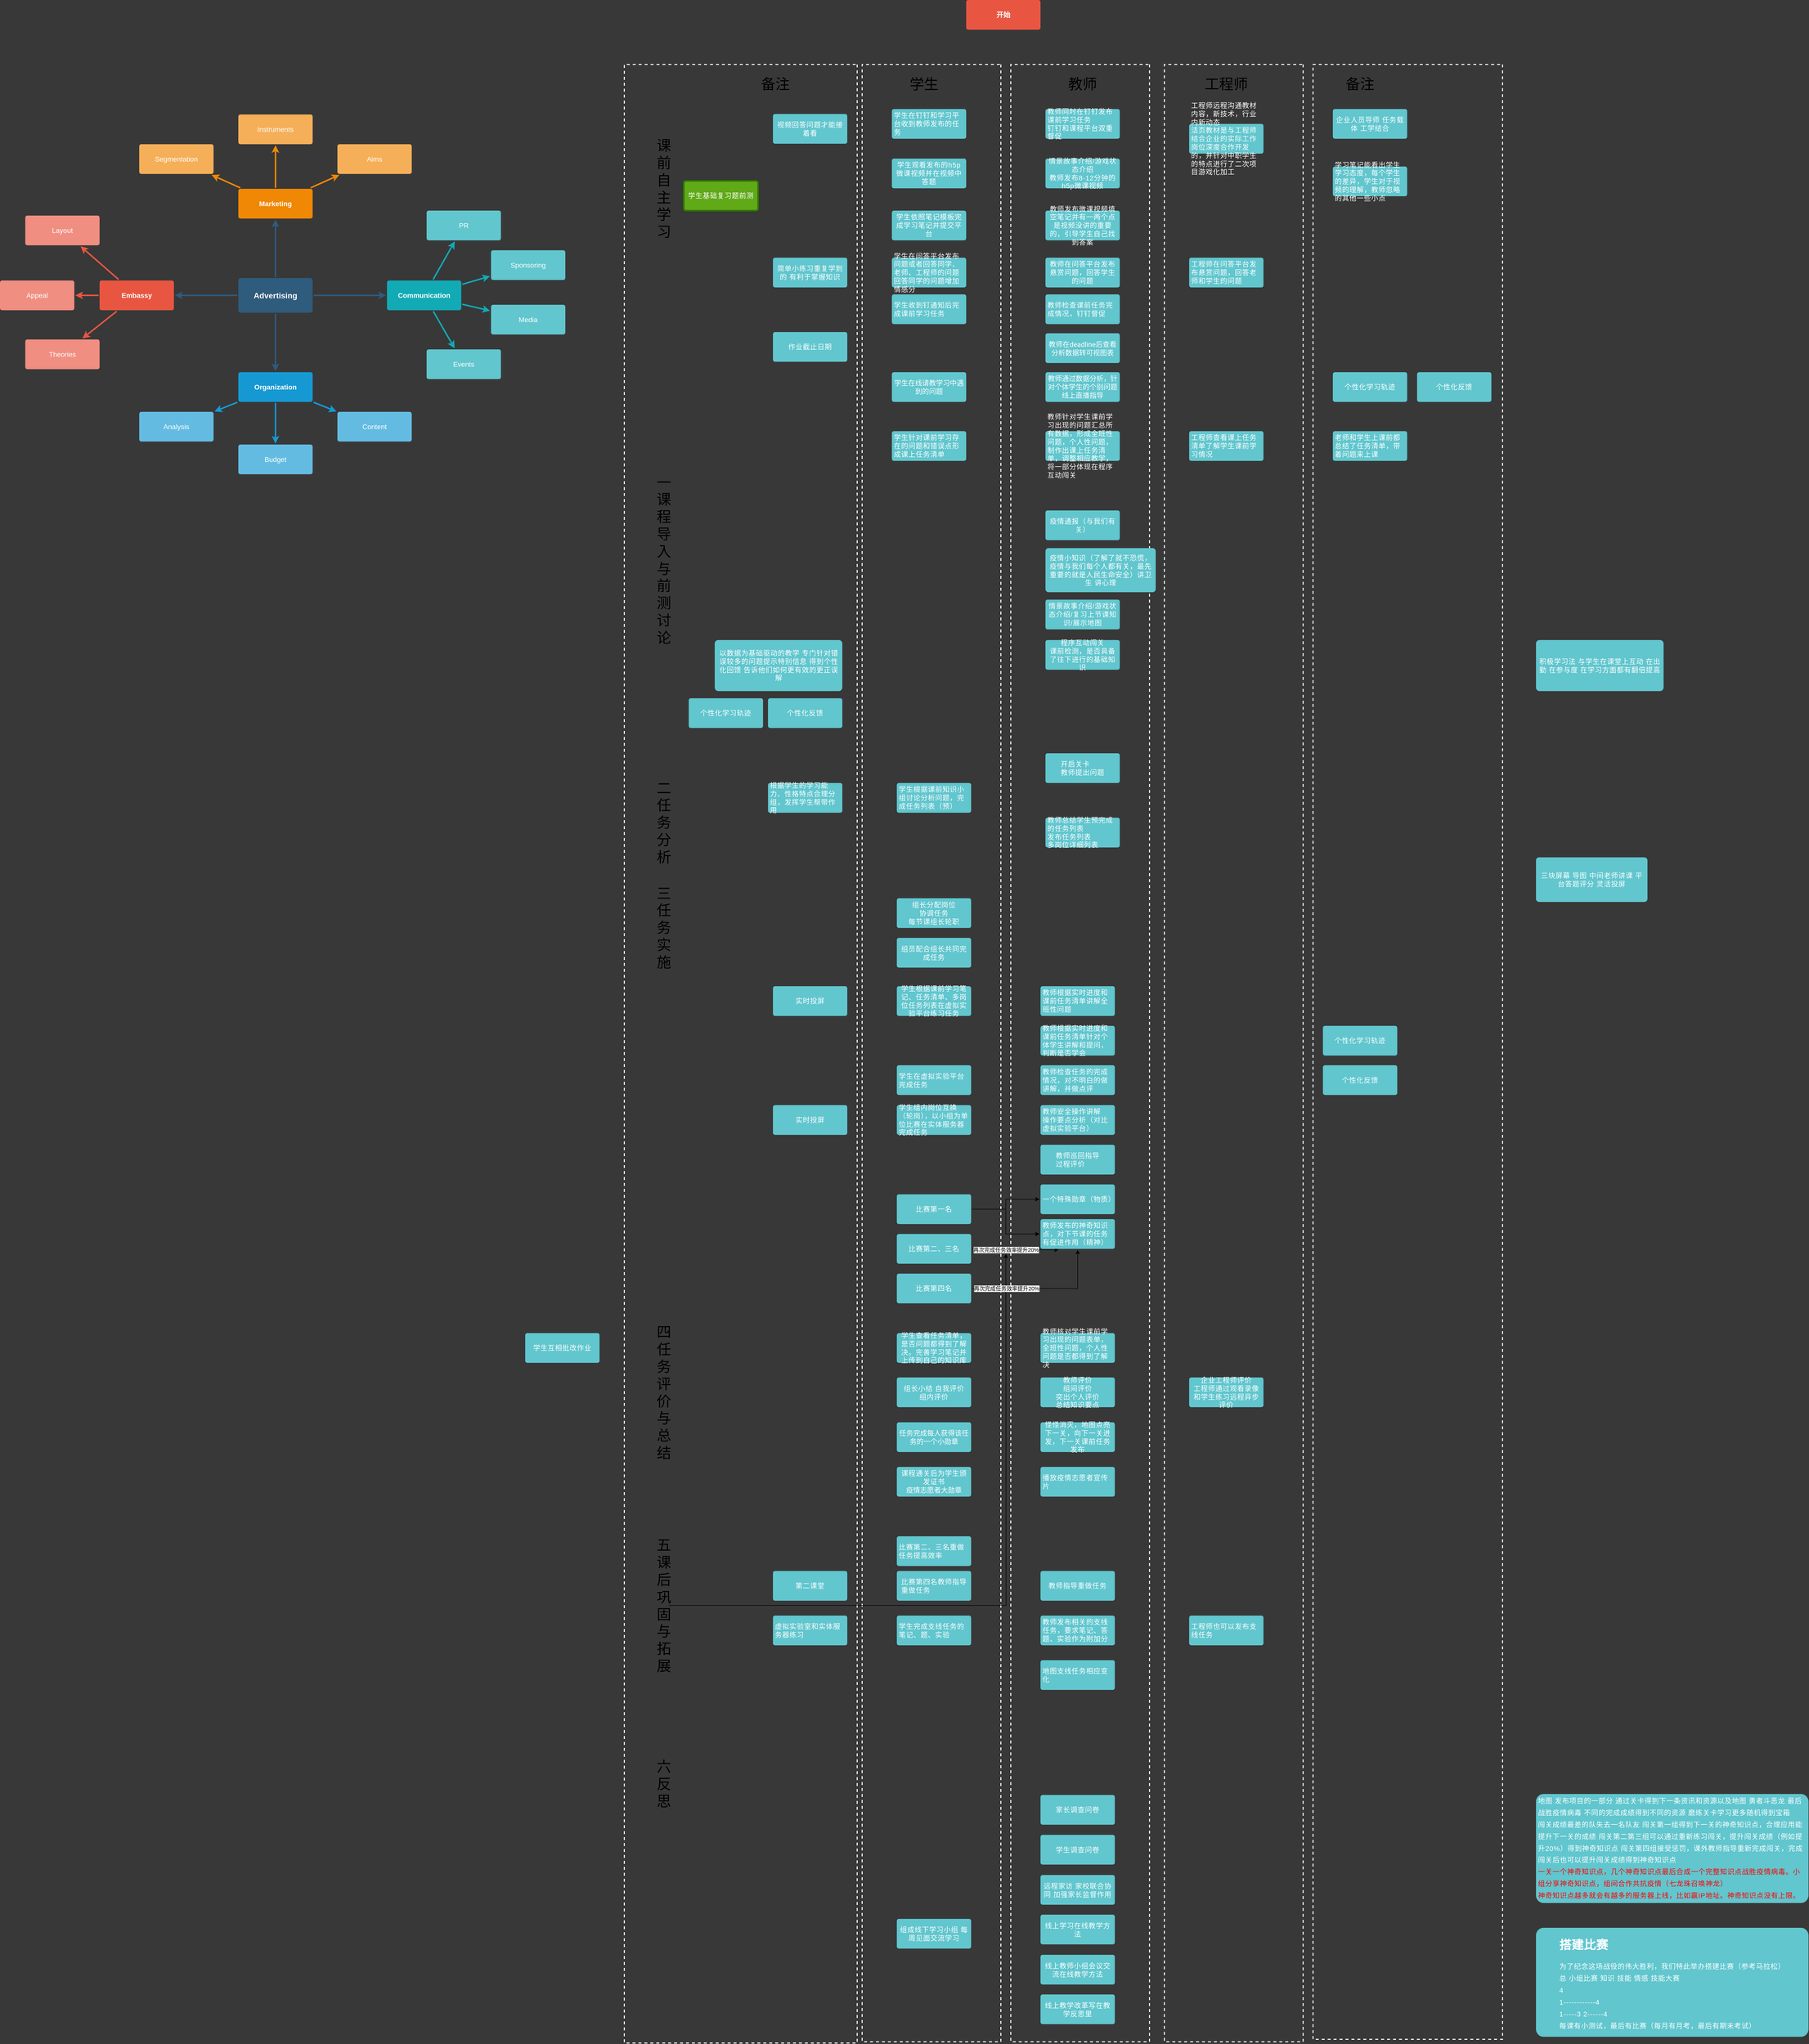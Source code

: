 <mxfile version="13.2.4" type="github"><diagram id="6a731a19-8d31-9384-78a2-239565b7b9f0" name="Page-1"><mxGraphModel dx="3546" dy="2140" grid="1" gridSize="10" guides="1" tooltips="1" connect="1" arrows="1" fold="1" page="1" pageScale="1" pageWidth="1169" pageHeight="827" background="#383838" math="0" shadow="0"><root><mxCell id="0"/><object label="虚框" id="nmj_nI3886fFNuUynjCF-1795"><mxCell style="locked=1;" parent="0"/></object><mxCell id="nmj_nI3886fFNuUynjCF-1793" value="" style="rounded=0;whiteSpace=wrap;html=1;fontSize=14;fontColor=#FFFFFF;rotation=90;strokeWidth=2;strokeColor=#FFFFFF;dashed=1;fillColor=none;" parent="nmj_nI3886fFNuUynjCF-1795" vertex="1"><mxGeometry x="-301.25" y="1751.25" width="3985" height="382.5" as="geometry"/></mxCell><mxCell id="nmj_nI3886fFNuUynjCF-1794" value="" style="rounded=0;whiteSpace=wrap;html=1;fontSize=14;fontColor=#FFFFFF;rotation=90;strokeWidth=2;strokeColor=#FFFFFF;dashed=1;fillColor=none;" parent="nmj_nI3886fFNuUynjCF-1795" vertex="1"><mxGeometry x="-1651.25" y="1711.25" width="3992.5" height="470" as="geometry"/></mxCell><mxCell id="nmj_nI3886fFNuUynjCF-1790" value="" style="rounded=0;whiteSpace=wrap;html=1;fontSize=14;fontColor=#FFFFFF;rotation=90;strokeWidth=2;strokeColor=#FFFFFF;dashed=1;fillColor=none;" parent="nmj_nI3886fFNuUynjCF-1795" vertex="1"><mxGeometry x="-1265" y="1805" width="3990" height="280" as="geometry"/></mxCell><mxCell id="nmj_nI3886fFNuUynjCF-1791" value="" style="rounded=0;whiteSpace=wrap;html=1;fontSize=14;fontColor=#FFFFFF;rotation=90;strokeWidth=2;strokeColor=#FFFFFF;dashed=1;fillColor=none;" parent="nmj_nI3886fFNuUynjCF-1795" vertex="1"><mxGeometry x="-965" y="1805" width="3990" height="280" as="geometry"/></mxCell><mxCell id="nmj_nI3886fFNuUynjCF-1792" value="" style="rounded=0;fontSize=14;fontColor=none;rotation=90;strokeWidth=2;strokeColor=#FFFFFF;dashed=1;fillColor=none;noLabel=1;textOpacity=0;" parent="nmj_nI3886fFNuUynjCF-1795" vertex="1"><mxGeometry x="-655" y="1805" width="3990" height="280" as="geometry"/></mxCell><mxCell id="1" parent="0"/><mxCell id="1745" value="" style="edgeStyle=none;rounded=0;jumpStyle=none;html=1;shadow=0;labelBackgroundColor=none;startArrow=none;startFill=0;endArrow=classic;endFill=1;jettySize=auto;orthogonalLoop=1;strokeColor=#2F5B7C;strokeWidth=3;fontFamily=Helvetica;fontSize=16;fontColor=#23445D;spacing=5;" parent="1" source="1749" target="1764" edge="1"><mxGeometry relative="1" as="geometry"/></mxCell><mxCell id="1746" value="" style="edgeStyle=none;rounded=0;jumpStyle=none;html=1;shadow=0;labelBackgroundColor=none;startArrow=none;startFill=0;endArrow=classic;endFill=1;jettySize=auto;orthogonalLoop=1;strokeColor=#2F5B7C;strokeWidth=3;fontFamily=Helvetica;fontSize=16;fontColor=#23445D;spacing=5;" parent="1" source="1749" target="1771" edge="1"><mxGeometry relative="1" as="geometry"/></mxCell><mxCell id="1747" value="" style="edgeStyle=none;rounded=0;jumpStyle=none;html=1;shadow=0;labelBackgroundColor=none;startArrow=none;startFill=0;endArrow=classic;endFill=1;jettySize=auto;orthogonalLoop=1;strokeColor=#2F5B7C;strokeWidth=3;fontFamily=Helvetica;fontSize=16;fontColor=#23445D;spacing=5;" parent="1" source="1749" target="1760" edge="1"><mxGeometry relative="1" as="geometry"/></mxCell><mxCell id="1748" value="" style="edgeStyle=none;rounded=0;jumpStyle=none;html=1;shadow=0;labelBackgroundColor=none;startArrow=none;startFill=0;endArrow=classic;endFill=1;jettySize=auto;orthogonalLoop=1;strokeColor=#2F5B7C;strokeWidth=3;fontFamily=Helvetica;fontSize=16;fontColor=#23445D;spacing=5;" parent="1" source="1749" target="1753" edge="1"><mxGeometry relative="1" as="geometry"/></mxCell><mxCell id="1749" value="Advertising" style="rounded=1;whiteSpace=wrap;html=1;shadow=0;labelBackgroundColor=none;strokeColor=none;strokeWidth=3;fillColor=#2F5B7C;fontFamily=Helvetica;fontSize=16;fontColor=#FFFFFF;align=center;fontStyle=1;spacing=5;arcSize=7;perimeterSpacing=2;" parent="1" vertex="1"><mxGeometry x="-669" y="381" width="150" height="70" as="geometry"/></mxCell><mxCell id="1750" value="" style="edgeStyle=none;rounded=1;jumpStyle=none;html=1;shadow=0;labelBackgroundColor=none;startArrow=none;startFill=0;jettySize=auto;orthogonalLoop=1;strokeColor=#E85642;strokeWidth=3;fontFamily=Helvetica;fontSize=14;fontColor=#FFFFFF;spacing=5;fontStyle=1;fillColor=#b0e3e6;" parent="1" source="1753" target="1756" edge="1"><mxGeometry relative="1" as="geometry"/></mxCell><mxCell id="1751" value="" style="edgeStyle=none;rounded=1;jumpStyle=none;html=1;shadow=0;labelBackgroundColor=none;startArrow=none;startFill=0;jettySize=auto;orthogonalLoop=1;strokeColor=#E85642;strokeWidth=3;fontFamily=Helvetica;fontSize=14;fontColor=#FFFFFF;spacing=5;fontStyle=1;fillColor=#b0e3e6;" parent="1" source="1753" target="1755" edge="1"><mxGeometry relative="1" as="geometry"/></mxCell><mxCell id="1752" value="" style="edgeStyle=none;rounded=1;jumpStyle=none;html=1;shadow=0;labelBackgroundColor=none;startArrow=none;startFill=0;jettySize=auto;orthogonalLoop=1;strokeColor=#E85642;strokeWidth=3;fontFamily=Helvetica;fontSize=14;fontColor=#FFFFFF;spacing=5;fontStyle=1;fillColor=#b0e3e6;" parent="1" source="1753" target="1754" edge="1"><mxGeometry relative="1" as="geometry"/></mxCell><mxCell id="1753" value="Embassy" style="rounded=1;whiteSpace=wrap;html=1;shadow=0;labelBackgroundColor=none;strokeColor=none;strokeWidth=3;fillColor=#e85642;fontFamily=Helvetica;fontSize=14;fontColor=#FFFFFF;align=center;spacing=5;fontStyle=1;arcSize=7;perimeterSpacing=2;" parent="1" vertex="1"><mxGeometry x="-949" y="386" width="150" height="60" as="geometry"/></mxCell><mxCell id="1754" value="Theories" style="rounded=1;whiteSpace=wrap;html=1;shadow=0;labelBackgroundColor=none;strokeColor=none;strokeWidth=3;fillColor=#f08e81;fontFamily=Helvetica;fontSize=14;fontColor=#FFFFFF;align=center;spacing=5;fontStyle=0;arcSize=7;perimeterSpacing=2;" parent="1" vertex="1"><mxGeometry x="-1099" y="505" width="150" height="60" as="geometry"/></mxCell><mxCell id="1755" value="Appeal" style="rounded=1;whiteSpace=wrap;html=1;shadow=0;labelBackgroundColor=none;strokeColor=none;strokeWidth=3;fillColor=#f08e81;fontFamily=Helvetica;fontSize=14;fontColor=#FFFFFF;align=center;spacing=5;fontStyle=0;arcSize=7;perimeterSpacing=2;" parent="1" vertex="1"><mxGeometry x="-1150" y="386" width="150" height="60" as="geometry"/></mxCell><mxCell id="1756" value="Layout" style="rounded=1;whiteSpace=wrap;html=1;shadow=0;labelBackgroundColor=none;strokeColor=none;strokeWidth=3;fillColor=#f08e81;fontFamily=Helvetica;fontSize=14;fontColor=#FFFFFF;align=center;spacing=5;fontStyle=0;arcSize=7;perimeterSpacing=2;" parent="1" vertex="1"><mxGeometry x="-1099" y="255" width="150" height="60" as="geometry"/></mxCell><mxCell id="1757" value="" style="edgeStyle=none;rounded=0;jumpStyle=none;html=1;shadow=0;labelBackgroundColor=none;startArrow=none;startFill=0;endArrow=classic;endFill=1;jettySize=auto;orthogonalLoop=1;strokeColor=#1699D3;strokeWidth=3;fontFamily=Helvetica;fontSize=14;fontColor=#FFFFFF;spacing=5;" parent="1" source="1760" target="1763" edge="1"><mxGeometry relative="1" as="geometry"/></mxCell><mxCell id="1758" value="" style="edgeStyle=none;rounded=0;jumpStyle=none;html=1;shadow=0;labelBackgroundColor=none;startArrow=none;startFill=0;endArrow=classic;endFill=1;jettySize=auto;orthogonalLoop=1;strokeColor=#1699D3;strokeWidth=3;fontFamily=Helvetica;fontSize=14;fontColor=#FFFFFF;spacing=5;" parent="1" source="1760" target="1762" edge="1"><mxGeometry relative="1" as="geometry"/></mxCell><mxCell id="1759" value="" style="edgeStyle=none;rounded=0;jumpStyle=none;html=1;shadow=0;labelBackgroundColor=none;startArrow=none;startFill=0;endArrow=classic;endFill=1;jettySize=auto;orthogonalLoop=1;strokeColor=#1699D3;strokeWidth=3;fontFamily=Helvetica;fontSize=14;fontColor=#FFFFFF;spacing=5;" parent="1" source="1760" target="1761" edge="1"><mxGeometry relative="1" as="geometry"/></mxCell><mxCell id="1760" value="Organization" style="rounded=1;whiteSpace=wrap;html=1;shadow=0;labelBackgroundColor=none;strokeColor=none;strokeWidth=3;fillColor=#1699d3;fontFamily=Helvetica;fontSize=14;fontColor=#FFFFFF;align=center;spacing=5;fontStyle=1;arcSize=7;perimeterSpacing=2;" parent="1" vertex="1"><mxGeometry x="-669" y="571" width="150" height="60" as="geometry"/></mxCell><mxCell id="1761" value="Content" style="rounded=1;whiteSpace=wrap;html=1;shadow=0;labelBackgroundColor=none;strokeColor=none;strokeWidth=3;fillColor=#64bbe2;fontFamily=Helvetica;fontSize=14;fontColor=#FFFFFF;align=center;spacing=5;arcSize=7;perimeterSpacing=2;" parent="1" vertex="1"><mxGeometry x="-469" y="651" width="150" height="60" as="geometry"/></mxCell><mxCell id="1762" value="Budget" style="rounded=1;whiteSpace=wrap;html=1;shadow=0;labelBackgroundColor=none;strokeColor=none;strokeWidth=3;fillColor=#64bbe2;fontFamily=Helvetica;fontSize=14;fontColor=#FFFFFF;align=center;spacing=5;arcSize=7;perimeterSpacing=2;" parent="1" vertex="1"><mxGeometry x="-669" y="717" width="150" height="60" as="geometry"/></mxCell><mxCell id="1763" value="Analysis" style="rounded=1;whiteSpace=wrap;html=1;shadow=0;labelBackgroundColor=none;strokeColor=none;strokeWidth=3;fillColor=#64bbe2;fontFamily=Helvetica;fontSize=14;fontColor=#FFFFFF;align=center;spacing=5;arcSize=7;perimeterSpacing=2;" parent="1" vertex="1"><mxGeometry x="-869" y="651" width="150" height="60" as="geometry"/></mxCell><mxCell id="1764" value="Marketing" style="rounded=1;whiteSpace=wrap;html=1;shadow=0;labelBackgroundColor=none;strokeColor=none;strokeWidth=3;fillColor=#F08705;fontFamily=Helvetica;fontSize=14;fontColor=#FFFFFF;align=center;spacing=5;fontStyle=1;arcSize=7;perimeterSpacing=2;" parent="1" vertex="1"><mxGeometry x="-669" y="201" width="150" height="60" as="geometry"/></mxCell><mxCell id="1765" value="Aims&lt;br&gt;" style="rounded=1;whiteSpace=wrap;html=1;shadow=0;labelBackgroundColor=none;strokeColor=none;strokeWidth=3;fillColor=#f5af58;fontFamily=Helvetica;fontSize=14;fontColor=#FFFFFF;align=center;spacing=5;arcSize=7;perimeterSpacing=2;" parent="1" vertex="1"><mxGeometry x="-469" y="111" width="150" height="60" as="geometry"/></mxCell><mxCell id="1766" value="" style="edgeStyle=none;rounded=0;jumpStyle=none;html=1;shadow=0;labelBackgroundColor=none;startArrow=none;startFill=0;endArrow=classic;endFill=1;jettySize=auto;orthogonalLoop=1;strokeColor=#F08705;strokeWidth=3;fontFamily=Helvetica;fontSize=14;fontColor=#FFFFFF;spacing=5;" parent="1" source="1764" target="1765" edge="1"><mxGeometry relative="1" as="geometry"/></mxCell><mxCell id="1767" value="Instruments" style="rounded=1;whiteSpace=wrap;html=1;shadow=0;labelBackgroundColor=none;strokeColor=none;strokeWidth=3;fillColor=#f5af58;fontFamily=Helvetica;fontSize=14;fontColor=#FFFFFF;align=center;spacing=5;arcSize=7;perimeterSpacing=2;" parent="1" vertex="1"><mxGeometry x="-669" y="51" width="150" height="60" as="geometry"/></mxCell><mxCell id="1768" value="" style="edgeStyle=none;rounded=0;jumpStyle=none;html=1;shadow=0;labelBackgroundColor=none;startArrow=none;startFill=0;endArrow=classic;endFill=1;jettySize=auto;orthogonalLoop=1;strokeColor=#F08705;strokeWidth=3;fontFamily=Helvetica;fontSize=14;fontColor=#FFFFFF;spacing=5;" parent="1" source="1764" target="1767" edge="1"><mxGeometry relative="1" as="geometry"/></mxCell><mxCell id="1769" value="Segmentation" style="rounded=1;whiteSpace=wrap;html=1;shadow=0;labelBackgroundColor=none;strokeColor=none;strokeWidth=3;fillColor=#f5af58;fontFamily=Helvetica;fontSize=14;fontColor=#FFFFFF;align=center;spacing=5;arcSize=7;perimeterSpacing=2;" parent="1" vertex="1"><mxGeometry x="-869" y="111" width="150" height="60" as="geometry"/></mxCell><mxCell id="1770" value="" style="edgeStyle=none;rounded=0;jumpStyle=none;html=1;shadow=0;labelBackgroundColor=none;startArrow=none;startFill=0;endArrow=classic;endFill=1;jettySize=auto;orthogonalLoop=1;strokeColor=#F08705;strokeWidth=3;fontFamily=Helvetica;fontSize=14;fontColor=#FFFFFF;spacing=5;" parent="1" source="1764" target="1769" edge="1"><mxGeometry relative="1" as="geometry"/></mxCell><mxCell id="1771" value="Communication" style="rounded=1;whiteSpace=wrap;html=1;shadow=0;labelBackgroundColor=none;strokeColor=none;strokeWidth=3;fillColor=#12aab5;fontFamily=Helvetica;fontSize=14;fontColor=#FFFFFF;align=center;spacing=5;fontStyle=1;arcSize=7;perimeterSpacing=2;" parent="1" vertex="1"><mxGeometry x="-369" y="386.0" width="150" height="60" as="geometry"/></mxCell><mxCell id="1772" value="Events" style="rounded=1;whiteSpace=wrap;html=1;shadow=0;labelBackgroundColor=none;strokeColor=none;strokeWidth=3;fillColor=#61c6ce;fontFamily=Helvetica;fontSize=14;fontColor=#FFFFFF;align=center;spacing=5;fontStyle=0;arcSize=7;perimeterSpacing=2;" parent="1" vertex="1"><mxGeometry x="-289" y="525" width="150" height="60" as="geometry"/></mxCell><mxCell id="1773" value="" style="edgeStyle=none;rounded=1;jumpStyle=none;html=1;shadow=0;labelBackgroundColor=none;startArrow=none;startFill=0;jettySize=auto;orthogonalLoop=1;strokeColor=#12AAB5;strokeWidth=3;fontFamily=Helvetica;fontSize=14;fontColor=#FFFFFF;spacing=5;fontStyle=1;fillColor=#b0e3e6;" parent="1" source="1771" target="1772" edge="1"><mxGeometry relative="1" as="geometry"/></mxCell><mxCell id="1774" value="Media" style="rounded=1;whiteSpace=wrap;html=1;shadow=0;labelBackgroundColor=none;strokeColor=none;strokeWidth=3;fillColor=#61c6ce;fontFamily=Helvetica;fontSize=14;fontColor=#FFFFFF;align=center;spacing=5;fontStyle=0;arcSize=7;perimeterSpacing=2;" parent="1" vertex="1"><mxGeometry x="-159" y="435" width="150" height="60" as="geometry"/></mxCell><mxCell id="1775" value="" style="edgeStyle=none;rounded=1;jumpStyle=none;html=1;shadow=0;labelBackgroundColor=none;startArrow=none;startFill=0;jettySize=auto;orthogonalLoop=1;strokeColor=#12AAB5;strokeWidth=3;fontFamily=Helvetica;fontSize=14;fontColor=#FFFFFF;spacing=5;fontStyle=1;fillColor=#b0e3e6;" parent="1" source="1771" target="1774" edge="1"><mxGeometry relative="1" as="geometry"/></mxCell><mxCell id="1776" value="Sponsoring" style="rounded=1;whiteSpace=wrap;html=1;shadow=0;labelBackgroundColor=none;strokeColor=none;strokeWidth=3;fillColor=#61c6ce;fontFamily=Helvetica;fontSize=14;fontColor=#FFFFFF;align=center;spacing=5;fontStyle=0;arcSize=7;perimeterSpacing=2;" parent="1" vertex="1"><mxGeometry x="-159" y="325" width="150" height="60" as="geometry"/></mxCell><mxCell id="1777" value="" style="edgeStyle=none;rounded=1;jumpStyle=none;html=1;shadow=0;labelBackgroundColor=none;startArrow=none;startFill=0;jettySize=auto;orthogonalLoop=1;strokeColor=#12AAB5;strokeWidth=3;fontFamily=Helvetica;fontSize=14;fontColor=#FFFFFF;spacing=5;fontStyle=1;fillColor=#b0e3e6;" parent="1" source="1771" target="1776" edge="1"><mxGeometry relative="1" as="geometry"/></mxCell><mxCell id="1778" value="PR" style="rounded=1;whiteSpace=wrap;html=1;shadow=0;labelBackgroundColor=none;strokeColor=none;strokeWidth=3;fillColor=#61c6ce;fontFamily=Helvetica;fontSize=14;fontColor=#FFFFFF;align=center;spacing=5;fontStyle=0;arcSize=7;perimeterSpacing=2;" parent="1" vertex="1"><mxGeometry x="-289" y="245" width="150" height="60" as="geometry"/></mxCell><mxCell id="1779" value="" style="edgeStyle=none;rounded=1;jumpStyle=none;html=1;shadow=0;labelBackgroundColor=none;startArrow=none;startFill=0;jettySize=auto;orthogonalLoop=1;strokeColor=#12AAB5;strokeWidth=3;fontFamily=Helvetica;fontSize=14;fontColor=#FFFFFF;spacing=5;fontStyle=1;fillColor=#b0e3e6;" parent="1" source="1771" target="1778" edge="1"><mxGeometry relative="1" as="geometry"/></mxCell><mxCell id="AscVYGHnwPpQpEWjAs20-1784" value="&lt;font style=&quot;font-size: 29px&quot;&gt;课前自主学习&lt;/font&gt;" style="text;html=1;strokeColor=none;fillColor=none;align=center;verticalAlign=middle;whiteSpace=wrap;rounded=0;direction=south;" parent="1" vertex="1"><mxGeometry x="180" y="161" width="20" height="79" as="geometry"/></mxCell><mxCell id="AscVYGHnwPpQpEWjAs20-1786" value="&lt;span style=&quot;font-size: 29px&quot;&gt;一课程导入与前测讨论&lt;/span&gt;" style="text;html=1;strokeColor=none;fillColor=none;align=center;verticalAlign=middle;whiteSpace=wrap;rounded=0;direction=south;" parent="1" vertex="1"><mxGeometry x="180" y="910" width="20" height="79" as="geometry"/></mxCell><mxCell id="AscVYGHnwPpQpEWjAs20-1787" value="&lt;span style=&quot;font-size: 29px&quot;&gt;二任务分析&lt;/span&gt;" style="text;html=1;strokeColor=none;fillColor=none;align=center;verticalAlign=middle;whiteSpace=wrap;rounded=0;direction=south;" parent="1" vertex="1"><mxGeometry x="180" y="1440" width="20" height="79" as="geometry"/></mxCell><mxCell id="AscVYGHnwPpQpEWjAs20-1791" value="&lt;span style=&quot;font-size: 29px&quot;&gt;三任务实施&lt;/span&gt;" style="text;html=1;strokeColor=none;fillColor=none;align=center;verticalAlign=middle;whiteSpace=wrap;rounded=0;direction=south;" parent="1" vertex="1"><mxGeometry x="180" y="1652" width="20" height="79" as="geometry"/></mxCell><mxCell id="PLxwyVmpHVr_QOYRHR6i-1823" style="edgeStyle=orthogonalEdgeStyle;rounded=0;orthogonalLoop=1;jettySize=auto;html=1;" parent="1" source="AscVYGHnwPpQpEWjAs20-1794" edge="1"><mxGeometry relative="1" as="geometry"><mxPoint x="880" y="2350" as="targetPoint"/></mxGeometry></mxCell><mxCell id="AscVYGHnwPpQpEWjAs20-1794" value="&lt;span style=&quot;font-size: 29px&quot;&gt;五 课后巩固与拓展&lt;/span&gt;" style="text;html=1;strokeColor=none;fillColor=none;align=center;verticalAlign=middle;whiteSpace=wrap;rounded=0;direction=south;" parent="1" vertex="1"><mxGeometry x="180" y="3020" width="20" height="79" as="geometry"/></mxCell><mxCell id="AscVYGHnwPpQpEWjAs20-1795" value="&lt;span style=&quot;font-size: 29px&quot;&gt;四任务评价与总结&lt;/span&gt;" style="text;html=1;strokeColor=none;fillColor=none;align=center;verticalAlign=middle;whiteSpace=wrap;rounded=0;direction=south;" parent="1" vertex="1"><mxGeometry x="180" y="2590" width="20" height="79" as="geometry"/></mxCell><mxCell id="3Mf3-hZXr74zlVZeuSpc-1779" value="&lt;span style=&quot;letter-spacing: 0.7px; text-align: left;&quot;&gt;作业截止日期&lt;/span&gt;" style="rounded=1;whiteSpace=wrap;html=1;shadow=0;labelBackgroundColor=none;strokeColor=none;strokeWidth=3;fillColor=#61c6ce;fontFamily=Helvetica;fontSize=14;fontColor=#FFFFFF;align=center;spacing=5;fontStyle=0;arcSize=7;perimeterSpacing=2;" parent="1" vertex="1"><mxGeometry x="410" y="490" width="150" height="60" as="geometry"/></mxCell><mxCell id="3Mf3-hZXr74zlVZeuSpc-1780" value="&lt;span style=&quot;letter-spacing: 0.7px ; text-align: left&quot;&gt;课程通关后为学生颁发证书&lt;/span&gt;&lt;span style=&quot;text-align: left ; letter-spacing: 0.7px&quot;&gt;&lt;br&gt;&lt;/span&gt;疫情志愿者大勋章" style="rounded=1;whiteSpace=wrap;html=1;shadow=0;labelBackgroundColor=none;strokeColor=none;strokeWidth=3;fillColor=#61c6ce;fontFamily=Helvetica;fontSize=14;fontColor=#FFFFFF;align=center;spacing=5;fontStyle=0;arcSize=7;perimeterSpacing=2;" parent="1" vertex="1"><mxGeometry x="660" y="2780" width="150" height="60" as="geometry"/></mxCell><mxCell id="3Mf3-hZXr74zlVZeuSpc-1781" value="&lt;span style=&quot;letter-spacing: 0.7px ; text-align: left&quot;&gt;情景故事介绍/游戏状态介绍&lt;br&gt;教师发布8-12分钟的h5p微课视频&lt;/span&gt;" style="rounded=1;whiteSpace=wrap;html=1;shadow=0;labelBackgroundColor=none;strokeColor=none;strokeWidth=3;fillColor=#61c6ce;fontFamily=Helvetica;fontSize=14;fontColor=#FFFFFF;align=center;spacing=5;fontStyle=0;arcSize=7;perimeterSpacing=2;" parent="1" vertex="1"><mxGeometry x="960" y="140" width="150" height="60" as="geometry"/></mxCell><mxCell id="3Mf3-hZXr74zlVZeuSpc-1782" value="&lt;span style=&quot;letter-spacing: 0.7px; text-align: left;&quot;&gt;简单小练习重复学到的    有利于掌握知识&lt;/span&gt;" style="rounded=1;whiteSpace=wrap;html=1;shadow=0;labelBackgroundColor=none;strokeColor=none;strokeWidth=3;fillColor=#61c6ce;fontFamily=Helvetica;fontSize=14;fontColor=#FFFFFF;align=center;spacing=5;fontStyle=0;arcSize=7;perimeterSpacing=2;" parent="1" vertex="1"><mxGeometry x="410" y="340" width="150" height="60" as="geometry"/></mxCell><mxCell id="3Mf3-hZXr74zlVZeuSpc-1783" value="&lt;span style=&quot;letter-spacing: 0.7px; text-align: left;&quot;&gt;视频回答问题才能接着看&lt;/span&gt;" style="rounded=1;whiteSpace=wrap;html=1;shadow=0;labelBackgroundColor=none;strokeColor=none;strokeWidth=3;fillColor=#61c6ce;fontFamily=Helvetica;fontSize=14;fontColor=#FFFFFF;align=center;spacing=5;fontStyle=0;arcSize=7;perimeterSpacing=2;" parent="1" vertex="1"><mxGeometry x="410" y="50" width="150" height="60" as="geometry"/></mxCell><mxCell id="3Mf3-hZXr74zlVZeuSpc-1784" value="&lt;span style=&quot;letter-spacing: 0.7px ; text-align: left&quot;&gt;程序互动闯关&lt;br&gt;课前检测，是否具备了往下进行的基础知识&lt;br&gt;&lt;/span&gt;" style="rounded=1;whiteSpace=wrap;html=1;shadow=0;labelBackgroundColor=none;strokeColor=none;strokeWidth=3;fillColor=#61c6ce;fontFamily=Helvetica;fontSize=14;fontColor=#FFFFFF;align=center;spacing=5;fontStyle=0;arcSize=7;perimeterSpacing=2;" parent="1" vertex="1"><mxGeometry x="960" y="1111.5" width="150" height="60" as="geometry"/></mxCell><mxCell id="3Mf3-hZXr74zlVZeuSpc-1785" value="&lt;span style=&quot;letter-spacing: 0.7px ; text-align: left&quot;&gt;学生根据课前学习笔记、任务清单、多岗位任务列表在虚拟实验平台练习任务&lt;/span&gt;" style="rounded=1;whiteSpace=wrap;html=1;shadow=0;labelBackgroundColor=none;strokeColor=none;strokeWidth=3;fillColor=#61c6ce;fontFamily=Helvetica;fontSize=14;fontColor=#FFFFFF;align=center;spacing=5;fontStyle=0;arcSize=7;perimeterSpacing=2;" parent="1" vertex="1"><mxGeometry x="660" y="1810" width="150" height="60" as="geometry"/></mxCell><mxCell id="3Mf3-hZXr74zlVZeuSpc-1786" value="&lt;span style=&quot;letter-spacing: 0.7px; text-align: left;&quot;&gt;学生互相批改作业&lt;/span&gt;" style="rounded=1;whiteSpace=wrap;html=1;shadow=0;labelBackgroundColor=none;strokeColor=none;strokeWidth=3;fillColor=#61c6ce;fontFamily=Helvetica;fontSize=14;fontColor=#FFFFFF;align=center;spacing=5;fontStyle=0;arcSize=7;perimeterSpacing=2;" parent="1" vertex="1"><mxGeometry x="-90" y="2510" width="150" height="60" as="geometry"/></mxCell><mxCell id="3Mf3-hZXr74zlVZeuSpc-1787" value="&lt;span style=&quot;letter-spacing: 0.7px ; text-align: left&quot;&gt;教师在问答平台发布悬赏问题，回答学生的问题&lt;/span&gt;" style="rounded=1;whiteSpace=wrap;html=1;shadow=0;labelBackgroundColor=none;strokeColor=none;strokeWidth=3;fillColor=#61c6ce;fontFamily=Helvetica;fontSize=14;fontColor=#FFFFFF;align=center;spacing=5;fontStyle=0;arcSize=7;perimeterSpacing=2;" parent="1" vertex="1"><mxGeometry x="960" y="340" width="150" height="60" as="geometry"/></mxCell><mxCell id="3Mf3-hZXr74zlVZeuSpc-1788" value="&lt;span style=&quot;letter-spacing: 0.7px ; text-align: left&quot;&gt;组成线下学习小组    每周见面交流学习&lt;/span&gt;" style="rounded=1;whiteSpace=wrap;html=1;shadow=0;labelBackgroundColor=none;strokeColor=none;strokeWidth=3;fillColor=#61c6ce;fontFamily=Helvetica;fontSize=14;fontColor=#FFFFFF;align=center;spacing=5;fontStyle=0;arcSize=7;perimeterSpacing=2;" parent="1" vertex="1"><mxGeometry x="660" y="3692" width="150" height="60" as="geometry"/></mxCell><mxCell id="3Mf3-hZXr74zlVZeuSpc-1789" value="&lt;span style=&quot;letter-spacing: 0.7px; text-align: left;&quot;&gt;以数据为基础驱动的教学        专门针对错误较多的问题提示特别信息 得到个性化回馈 告诉他们如何更有效的更正误解&lt;/span&gt;" style="rounded=1;whiteSpace=wrap;html=1;shadow=0;labelBackgroundColor=none;strokeColor=none;strokeWidth=3;fillColor=#61c6ce;fontFamily=Helvetica;fontSize=14;fontColor=#FFFFFF;align=center;spacing=5;fontStyle=0;arcSize=7;perimeterSpacing=2;" parent="1" vertex="1"><mxGeometry x="292.5" y="1111.5" width="257.5" height="103" as="geometry"/></mxCell><mxCell id="3Mf3-hZXr74zlVZeuSpc-1790" value="&lt;span style=&quot;letter-spacing: 0.7px; text-align: left;&quot;&gt;个性化学习轨迹&lt;/span&gt;" style="rounded=1;whiteSpace=wrap;html=1;shadow=0;labelBackgroundColor=none;strokeColor=none;strokeWidth=3;fillColor=#61c6ce;fontFamily=Helvetica;fontSize=14;fontColor=#FFFFFF;align=center;spacing=5;fontStyle=0;arcSize=7;perimeterSpacing=2;" parent="1" vertex="1"><mxGeometry x="240" y="1229" width="150" height="60" as="geometry"/></mxCell><mxCell id="3Mf3-hZXr74zlVZeuSpc-1791" value="&lt;span style=&quot;letter-spacing: 0.7px; text-align: left;&quot;&gt;个性化反馈&lt;/span&gt;" style="rounded=1;whiteSpace=wrap;html=1;shadow=0;labelBackgroundColor=none;strokeColor=none;strokeWidth=3;fillColor=#61c6ce;fontFamily=Helvetica;fontSize=14;fontColor=#FFFFFF;align=center;spacing=5;fontStyle=0;arcSize=7;perimeterSpacing=2;" parent="1" vertex="1"><mxGeometry x="400" y="1229" width="150" height="60" as="geometry"/></mxCell><mxCell id="3Mf3-hZXr74zlVZeuSpc-1792" value="&lt;span style=&quot;letter-spacing: 0.7px; text-align: left;&quot;&gt;积极学习法    与学生在课堂上互动    在出勤 在参与度 在学习方面都有翻倍提高&lt;/span&gt;" style="rounded=1;whiteSpace=wrap;html=1;shadow=0;labelBackgroundColor=none;strokeColor=none;strokeWidth=3;fillColor=#61c6ce;fontFamily=Helvetica;fontSize=14;fontColor=#FFFFFF;align=center;spacing=5;fontStyle=0;arcSize=7;perimeterSpacing=2;" parent="1" vertex="1"><mxGeometry x="1950" y="1111.5" width="257.5" height="103" as="geometry"/></mxCell><mxCell id="3Mf3-hZXr74zlVZeuSpc-1793" value="&lt;span style=&quot;letter-spacing: 0.7px; text-align: left;&quot;&gt;线上教学改革写在教学反思里&lt;/span&gt;" style="rounded=1;whiteSpace=wrap;html=1;shadow=0;labelBackgroundColor=none;strokeColor=none;strokeWidth=3;fillColor=#61c6ce;fontFamily=Helvetica;fontSize=14;fontColor=#FFFFFF;align=center;spacing=5;fontStyle=0;arcSize=7;perimeterSpacing=2;" parent="1" vertex="1"><mxGeometry x="950" y="3844.5" width="150" height="60" as="geometry"/></mxCell><mxCell id="3Mf3-hZXr74zlVZeuSpc-1794" value="&lt;span style=&quot;letter-spacing: 0.7px; text-align: left;&quot;&gt;家长调查问卷&lt;/span&gt;" style="rounded=1;whiteSpace=wrap;html=1;shadow=0;labelBackgroundColor=none;strokeColor=none;strokeWidth=3;fillColor=#61c6ce;fontFamily=Helvetica;fontSize=14;fontColor=#FFFFFF;align=center;spacing=5;fontStyle=0;arcSize=7;perimeterSpacing=2;" parent="1" vertex="1"><mxGeometry x="950" y="3442" width="150" height="60" as="geometry"/></mxCell><mxCell id="3Mf3-hZXr74zlVZeuSpc-1795" value="&lt;span style=&quot;letter-spacing: 0.7px; text-align: left;&quot;&gt;学生调查问卷&lt;/span&gt;" style="rounded=1;whiteSpace=wrap;html=1;shadow=0;labelBackgroundColor=none;strokeColor=none;strokeWidth=3;fillColor=#61c6ce;fontFamily=Helvetica;fontSize=14;fontColor=#FFFFFF;align=center;spacing=5;fontStyle=0;arcSize=7;perimeterSpacing=2;" parent="1" vertex="1"><mxGeometry x="950" y="3522.5" width="150" height="60" as="geometry"/></mxCell><mxCell id="3Mf3-hZXr74zlVZeuSpc-1796" value="&lt;span style=&quot;letter-spacing: 0.7px; text-align: left;&quot;&gt;线上学习在线教学方法&lt;/span&gt;" style="rounded=1;whiteSpace=wrap;html=1;shadow=0;labelBackgroundColor=none;strokeColor=none;strokeWidth=3;fillColor=#61c6ce;fontFamily=Helvetica;fontSize=14;fontColor=#FFFFFF;align=center;spacing=5;fontStyle=0;arcSize=7;perimeterSpacing=2;" parent="1" vertex="1"><mxGeometry x="950" y="3683.5" width="150" height="60" as="geometry"/></mxCell><mxCell id="3Mf3-hZXr74zlVZeuSpc-1797" value="&lt;span style=&quot;letter-spacing: 0.7px; text-align: left;&quot;&gt;线上教师小组会议交流在线教学方法&lt;/span&gt;" style="rounded=1;whiteSpace=wrap;html=1;shadow=0;labelBackgroundColor=none;strokeColor=none;strokeWidth=3;fillColor=#61c6ce;fontFamily=Helvetica;fontSize=14;fontColor=#FFFFFF;align=center;spacing=5;fontStyle=0;arcSize=7;perimeterSpacing=2;" parent="1" vertex="1"><mxGeometry x="950" y="3764.5" width="150" height="60" as="geometry"/></mxCell><mxCell id="ghfy4YOmroa950oPnRuk-1779" value="任务完成每人获得该任务的一个小勋章&lt;div style=&quot;text-align: left&quot;&gt;&lt;/div&gt;" style="rounded=1;whiteSpace=wrap;html=1;shadow=0;labelBackgroundColor=none;strokeColor=none;strokeWidth=3;fillColor=#61c6ce;fontFamily=Helvetica;fontSize=14;fontColor=#FFFFFF;align=center;spacing=5;fontStyle=0;arcSize=7;perimeterSpacing=2;" parent="1" vertex="1"><mxGeometry x="660" y="2690" width="150" height="60" as="geometry"/></mxCell><mxCell id="ghfy4YOmroa950oPnRuk-1780" value="&lt;span style=&quot;letter-spacing: 0.7px; text-align: left;&quot;&gt;远程家访    家校联合协同    加强家长监督作用&lt;/span&gt;" style="rounded=1;whiteSpace=wrap;html=1;shadow=0;labelBackgroundColor=none;strokeColor=none;strokeWidth=3;fillColor=#61c6ce;fontFamily=Helvetica;fontSize=14;fontColor=#FFFFFF;align=center;spacing=5;fontStyle=0;arcSize=7;perimeterSpacing=2;" parent="1" vertex="1"><mxGeometry x="950" y="3603.5" width="150" height="60" as="geometry"/></mxCell><mxCell id="ghfy4YOmroa950oPnRuk-1781" value="&lt;span style=&quot;letter-spacing: 0.7px ; text-align: left&quot;&gt;学生依照笔记模板完成学习笔记并提交平台&lt;/span&gt;" style="rounded=1;whiteSpace=wrap;html=1;shadow=0;labelBackgroundColor=none;strokeColor=none;strokeWidth=3;fillColor=#61c6ce;fontFamily=Helvetica;fontSize=14;fontColor=#FFFFFF;align=center;spacing=5;fontStyle=0;arcSize=7;perimeterSpacing=2;" parent="1" vertex="1"><mxGeometry x="650" y="245" width="150" height="60" as="geometry"/></mxCell><mxCell id="ghfy4YOmroa950oPnRuk-1782" value="&lt;span style=&quot;letter-spacing: 0.7px; text-align: left;&quot;&gt;疫情通报（与我们有关）&lt;/span&gt;" style="rounded=1;whiteSpace=wrap;html=1;shadow=0;labelBackgroundColor=none;strokeColor=none;strokeWidth=3;fillColor=#61c6ce;fontFamily=Helvetica;fontSize=14;fontColor=#FFFFFF;align=center;spacing=5;fontStyle=0;arcSize=7;perimeterSpacing=2;" parent="1" vertex="1"><mxGeometry x="960" y="850" width="150" height="60" as="geometry"/></mxCell><mxCell id="ghfy4YOmroa950oPnRuk-1783" value="&lt;span style=&quot;letter-spacing: 0.7px; text-align: left;&quot;&gt;疫情小知识（了解了就不恐慌，疫情与我们每个人都有关，最先重要的就是人民生命安全）讲卫生    讲心理&lt;/span&gt;" style="rounded=1;whiteSpace=wrap;html=1;shadow=0;labelBackgroundColor=none;strokeColor=none;strokeWidth=3;fillColor=#61c6ce;fontFamily=Helvetica;fontSize=14;fontColor=#FFFFFF;align=center;spacing=5;fontStyle=0;arcSize=7;perimeterSpacing=2;" parent="1" vertex="1"><mxGeometry x="960" y="926" width="222.5" height="89" as="geometry"/></mxCell><mxCell id="ghfy4YOmroa950oPnRuk-1784" value="&lt;div style=&quot;text-align: left&quot;&gt;&lt;span style=&quot;letter-spacing: 0.7px&quot;&gt;教师总结学生预完成的任务列表&lt;/span&gt;&lt;/div&gt;&lt;div style=&quot;text-align: left&quot;&gt;&lt;span style=&quot;letter-spacing: 0.7px&quot;&gt;发布任务列表&lt;/span&gt;&lt;/div&gt;&lt;div style=&quot;text-align: left&quot;&gt;&lt;span style=&quot;letter-spacing: 0.7px&quot;&gt;多岗位详细列表&lt;/span&gt;&lt;/div&gt;" style="rounded=1;whiteSpace=wrap;html=1;shadow=0;labelBackgroundColor=none;strokeColor=none;strokeWidth=3;fillColor=#61c6ce;fontFamily=Helvetica;fontSize=14;fontColor=#FFFFFF;align=center;spacing=5;fontStyle=0;arcSize=7;perimeterSpacing=2;" parent="1" vertex="1"><mxGeometry x="960" y="1470" width="150" height="60" as="geometry"/></mxCell><mxCell id="ghfy4YOmroa950oPnRuk-1785" value="&lt;div&gt;&lt;span style=&quot;letter-spacing: 0.7px&quot;&gt;组长分配岗位&lt;/span&gt;&lt;/div&gt;&lt;div&gt;&lt;span style=&quot;letter-spacing: 0.7px&quot;&gt;协调任务&lt;/span&gt;&lt;/div&gt;&lt;div&gt;&lt;span style=&quot;letter-spacing: 0.7px&quot;&gt;每节课组长轮职&lt;/span&gt;&lt;/div&gt;" style="rounded=1;whiteSpace=wrap;html=1;shadow=0;labelBackgroundColor=none;strokeColor=none;strokeWidth=3;fillColor=#61c6ce;fontFamily=Helvetica;fontSize=14;fontColor=#FFFFFF;align=center;spacing=5;fontStyle=0;arcSize=7;perimeterSpacing=2;" parent="1" vertex="1"><mxGeometry x="660" y="1632.5" width="150" height="60" as="geometry"/></mxCell><mxCell id="ghfy4YOmroa950oPnRuk-1786" value="&lt;div&gt;&lt;span style=&quot;letter-spacing: 0.7px&quot;&gt;组员配合组长共同完成任务&lt;/span&gt;&lt;/div&gt;" style="rounded=1;whiteSpace=wrap;html=1;shadow=0;labelBackgroundColor=none;strokeColor=none;strokeWidth=3;fillColor=#61c6ce;fontFamily=Helvetica;fontSize=14;fontColor=#FFFFFF;align=center;spacing=5;fontStyle=0;arcSize=7;perimeterSpacing=2;" parent="1" vertex="1"><mxGeometry x="660" y="1712.5" width="150" height="60" as="geometry"/></mxCell><mxCell id="ghfy4YOmroa950oPnRuk-1787" value="&lt;span style=&quot;letter-spacing: 0.7px; text-align: left;&quot;&gt;组长小结    自我评价&lt;br&gt;组内评价&lt;br&gt;&lt;/span&gt;" style="rounded=1;whiteSpace=wrap;html=1;shadow=0;labelBackgroundColor=none;strokeColor=none;strokeWidth=3;fillColor=#61c6ce;fontFamily=Helvetica;fontSize=14;fontColor=#FFFFFF;align=center;spacing=5;fontStyle=0;arcSize=7;perimeterSpacing=2;" parent="1" vertex="1"><mxGeometry x="660" y="2599.5" width="150" height="60" as="geometry"/></mxCell><mxCell id="ghfy4YOmroa950oPnRuk-1788" value="&lt;span style=&quot;letter-spacing: 0.7px ; text-align: left&quot;&gt;教师评价&lt;br&gt;组间评价&lt;br&gt;突出个人评价&lt;br&gt;总结知识要点&lt;br&gt;&lt;/span&gt;" style="rounded=1;whiteSpace=wrap;html=1;shadow=0;labelBackgroundColor=none;strokeColor=none;strokeWidth=3;fillColor=#61c6ce;fontFamily=Helvetica;fontSize=14;fontColor=#FFFFFF;align=center;spacing=5;fontStyle=0;arcSize=7;perimeterSpacing=2;" parent="1" vertex="1"><mxGeometry x="950" y="2599.5" width="150" height="60" as="geometry"/></mxCell><mxCell id="ghfy4YOmroa950oPnRuk-1789" value="&lt;span style=&quot;letter-spacing: 0.7px; text-align: left;&quot;&gt;企业工程师评价&lt;br&gt;工程师通过观看录像和学生练习远程异步评价&lt;br&gt;&lt;/span&gt;" style="rounded=1;whiteSpace=wrap;html=1;shadow=0;labelBackgroundColor=none;strokeColor=none;strokeWidth=3;fillColor=#61c6ce;fontFamily=Helvetica;fontSize=14;fontColor=#FFFFFF;align=center;spacing=5;fontStyle=0;arcSize=7;perimeterSpacing=2;" parent="1" vertex="1"><mxGeometry x="1250" y="2599.5" width="150" height="60" as="geometry"/></mxCell><mxCell id="ghfy4YOmroa950oPnRuk-1790" value="&lt;h3 id=&quot;4ever-bi-542&quot; class=&quot;h4d7pc3&quot; style=&quot;box-sizing: border-box; margin: 8px 0px 14.56px; font-size: 24px; line-height: 1.41; padding-top: 0px; padding-bottom: 0px; letter-spacing: 0.7px; text-align: left; padding-left: 0px;&quot;&gt;&lt;span style=&quot;box-sizing: border-box&quot;&gt;搭建比赛&lt;/span&gt;&lt;/h3&gt;&lt;div class=&quot;p16ugcud&quot; style=&quot;box-sizing: border-box; min-height: 24px; line-height: 1.71; margin-top: 0px; margin-bottom: 0px; letter-spacing: 0.7px; text-align: left; padding-left: 0px;&quot;&gt;&lt;span style=&quot;box-sizing: border-box&quot;&gt;为了纪念这场战役的伟大胜利，我们特此举办搭建比赛（参考马拉松）&lt;/span&gt;&lt;/div&gt;&lt;div class=&quot;p16ugcud&quot; style=&quot;box-sizing: border-box; min-height: 24px; line-height: 1.71; margin-top: 0px; margin-bottom: 0px; letter-spacing: 0.7px; text-align: left; padding-left: 0px;&quot;&gt;&lt;span style=&quot;box-sizing: border-box&quot;&gt;总    小组比赛    知识 技能 情感    技能大赛&lt;/span&gt;&lt;/div&gt;&lt;div class=&quot;p16ugcud&quot; style=&quot;box-sizing: border-box; min-height: 24px; line-height: 1.71; margin-top: 0px; margin-bottom: 0px; letter-spacing: 0.7px; text-align: left; padding-left: 0px;&quot;&gt;&lt;span style=&quot;box-sizing: border-box&quot;&gt;              4&lt;/span&gt;&lt;/div&gt;&lt;div class=&quot;p16ugcud&quot; style=&quot;box-sizing: border-box; min-height: 24px; line-height: 1.71; margin-top: 0px; margin-bottom: 0px; letter-spacing: 0.7px; text-align: left; padding-left: 0px;&quot;&gt;&lt;span style=&quot;box-sizing: border-box&quot;&gt;     1------------4&lt;/span&gt;&lt;/div&gt;&lt;div class=&quot;p16ugcud&quot; style=&quot;box-sizing: border-box; min-height: 24px; line-height: 1.71; margin-top: 0px; margin-bottom: 0px; letter-spacing: 0.7px; text-align: left; padding-left: 0px;&quot;&gt;&lt;span style=&quot;box-sizing: border-box&quot;&gt;1-----3        2------4&lt;/span&gt;&lt;/div&gt;&lt;div class=&quot;p16ugcud&quot; style=&quot;box-sizing: border-box; min-height: 24px; line-height: 1.71; margin-top: 0px; margin-bottom: 0px; letter-spacing: 0.7px; text-align: left; padding-left: 0px;&quot;&gt;&lt;span style=&quot;box-sizing: border-box&quot;&gt;&lt;span style=&quot;font-family: &amp;quot;chinese quote&amp;quot; , , &amp;quot;segoe ui&amp;quot; , &amp;quot;pingfang sc&amp;quot; , &amp;quot;hiragino sans gb&amp;quot; , &amp;quot;microsoft yahei&amp;quot; , &amp;quot;helvetica neue&amp;quot; , &amp;quot;helvetica&amp;quot; , &amp;quot;arial&amp;quot; , sans-serif , &amp;quot;apple color emoji&amp;quot; , &amp;quot;segoe ui emoji&amp;quot; , &amp;quot;segoe ui symbol&amp;quot; ; letter-spacing: 0.7px&quot;&gt;每课有小测试，最后有比赛（每月有月考，最后有期末考试）&lt;/span&gt;&lt;br&gt;&lt;/span&gt;&lt;/div&gt;&lt;div style=&quot;text-align: left&quot;&gt;&lt;/div&gt;" style="rounded=1;whiteSpace=wrap;html=1;shadow=0;labelBackgroundColor=none;strokeColor=none;strokeWidth=3;fillColor=#61c6ce;fontFamily=Helvetica;fontSize=14;fontColor=#FFFFFF;align=center;spacing=5;fontStyle=0;arcSize=7;perimeterSpacing=2;" parent="1" vertex="1"><mxGeometry x="1950" y="3710" width="550" height="220" as="geometry"/></mxCell><mxCell id="ghfy4YOmroa950oPnRuk-1791" value="&lt;span style=&quot;letter-spacing: 0.7px; text-align: left;&quot;&gt;企业人员导师    任务载体    工学结合&lt;/span&gt;" style="rounded=1;whiteSpace=wrap;html=1;shadow=0;labelBackgroundColor=none;strokeColor=none;strokeWidth=3;fillColor=#61c6ce;fontFamily=Helvetica;fontSize=14;fontColor=#FFFFFF;align=center;spacing=5;fontStyle=0;arcSize=7;perimeterSpacing=2;" parent="1" vertex="1"><mxGeometry x="1540" y="40" width="150" height="60" as="geometry"/></mxCell><mxCell id="ghfy4YOmroa950oPnRuk-1793" value="&lt;span style=&quot;letter-spacing: 0.7px; text-align: left;&quot;&gt;三块屏幕    导图    中间老师讲课    平台答题评分    灵活投屏&lt;/span&gt;&lt;div style=&quot;text-align: left&quot;&gt;&lt;/div&gt;" style="rounded=1;whiteSpace=wrap;html=1;shadow=0;labelBackgroundColor=none;strokeColor=none;strokeWidth=3;fillColor=#61c6ce;fontFamily=Helvetica;fontSize=14;fontColor=#FFFFFF;align=center;spacing=5;fontStyle=0;arcSize=7;perimeterSpacing=2;" parent="1" vertex="1"><mxGeometry x="1950" y="1550" width="225" height="90" as="geometry"/></mxCell><mxCell id="ghfy4YOmroa950oPnRuk-1794" value="&lt;div class=&quot;p16ugcud&quot; style=&quot;box-sizing: border-box ; min-height: 24px ; line-height: 1.71 ; margin-top: 0px ; margin-bottom: 0px ; letter-spacing: 0.7px ; text-align: left ; padding-left: 0px&quot;&gt;&lt;span style=&quot;box-sizing: border-box&quot;&gt;地图    发布项目的一部分    通过关卡得到下一条资讯和资源以及地图    勇者斗恶龙    最后战胜疫情病毒   不同的完成成绩得到不同的资源    磨练关卡学习更多随机得到宝箱&lt;/span&gt;&lt;/div&gt;&lt;div class=&quot;p16ugcud&quot; style=&quot;box-sizing: border-box ; min-height: 24px ; line-height: 1.71 ; margin-top: 0px ; margin-bottom: 0px ; letter-spacing: 0.7px ; text-align: left ; padding-left: 0px&quot;&gt;&lt;span style=&quot;box-sizing: border-box&quot;&gt;闯关成绩最差的队失去一名队友    闯关第一组得到下一关的神奇知识点，合理应用能提升下一关的成绩    闯关第二第三组可以通过重新练习闯关，提升闯关成绩（例如提升20%）得到神奇知识点    闯关第四组接受惩罚，课外教师指导重新完成闯关，完成闯关后也可以提升闯关成绩得到神奇知识点&lt;/span&gt;&lt;/div&gt;&lt;div class=&quot;p16ugcud&quot; style=&quot;box-sizing: border-box ; min-height: 24px ; line-height: 1.71 ; margin-top: 0px ; margin-bottom: 0px ; letter-spacing: 0.7px ; text-align: left ; padding-left: 0px&quot;&gt;&lt;font color=&quot;#ff0000&quot;&gt;一关一个神奇知识点，几个神奇知识点最后合成一个完整知识点战胜疫情病毒。小组分享神奇知识点，组间合作共抗疫情（七龙珠召唤神龙）&lt;/font&gt;&lt;/div&gt;&lt;div class=&quot;p16ugcud&quot; style=&quot;box-sizing: border-box ; min-height: 24px ; line-height: 1.71 ; margin-top: 0px ; margin-bottom: 0px ; letter-spacing: 0.7px ; text-align: left ; padding-left: 0px&quot;&gt;&lt;font color=&quot;#ff0000&quot;&gt;神奇知识点越多就会有越多的服务器上线，比如赢IP地址。神奇知识点没有上限。&lt;/font&gt;&lt;/div&gt;&lt;div style=&quot;text-align: left&quot;&gt;&lt;/div&gt;" style="rounded=1;whiteSpace=wrap;html=1;shadow=0;labelBackgroundColor=none;strokeColor=none;strokeWidth=3;fillColor=#61c6ce;fontFamily=Helvetica;fontSize=14;fontColor=#FFFFFF;align=center;spacing=5;fontStyle=0;arcSize=7;perimeterSpacing=2;" parent="1" vertex="1"><mxGeometry x="1950" y="3440" width="550" height="220" as="geometry"/></mxCell><mxCell id="ghfy4YOmroa950oPnRuk-1795" value="开始" style="rounded=1;whiteSpace=wrap;html=1;shadow=0;labelBackgroundColor=none;strokeColor=none;strokeWidth=3;fillColor=#e85642;fontFamily=Helvetica;fontSize=14;fontColor=#FFFFFF;align=center;spacing=5;fontStyle=1;arcSize=7;perimeterSpacing=2;" parent="1" vertex="1"><mxGeometry x="800" y="-180" width="150" height="60" as="geometry"/></mxCell><mxCell id="ghfy4YOmroa950oPnRuk-1796" value="&lt;span style=&quot;letter-spacing: 0.7px ; text-align: left&quot;&gt;学生观看发布的h5p微课视频并在视频中答题&lt;/span&gt;" style="rounded=1;whiteSpace=wrap;html=1;shadow=0;labelBackgroundColor=none;strokeColor=none;strokeWidth=3;fillColor=#61c6ce;fontFamily=Helvetica;fontSize=14;fontColor=#FFFFFF;align=center;spacing=5;fontStyle=0;arcSize=7;perimeterSpacing=2;" parent="1" vertex="1"><mxGeometry x="650" y="140" width="150" height="60" as="geometry"/></mxCell><mxCell id="ghfy4YOmroa950oPnRuk-1797" value="&lt;span style=&quot;letter-spacing: 0.7px ; text-align: left&quot;&gt;教师发布微课视频填空笔记并有一两个点是视频没讲的重要的，引导学生自己找到答案&lt;/span&gt;" style="rounded=1;whiteSpace=wrap;html=1;shadow=0;labelBackgroundColor=none;strokeColor=none;strokeWidth=3;fillColor=#61c6ce;fontFamily=Helvetica;fontSize=14;fontColor=#FFFFFF;align=center;spacing=5;fontStyle=0;arcSize=7;perimeterSpacing=2;" parent="1" vertex="1"><mxGeometry x="960" y="245" width="150" height="60" as="geometry"/></mxCell><mxCell id="ghfy4YOmroa950oPnRuk-1802" value="&lt;span style=&quot;font-size: 29px&quot;&gt;六反思&lt;/span&gt;" style="text;html=1;strokeColor=none;fillColor=none;align=center;verticalAlign=middle;whiteSpace=wrap;rounded=0;direction=south;" parent="1" vertex="1"><mxGeometry x="180" y="3380" width="20" height="79" as="geometry"/></mxCell><mxCell id="nmj_nI3886fFNuUynjCF-1779" value="&lt;div style=&quot;text-align: left&quot;&gt;&lt;span style=&quot;letter-spacing: 0.7px&quot;&gt;工程师远程沟通教材内容，新技术，行业内新动态&lt;/span&gt;&lt;/div&gt;&lt;div style=&quot;text-align: left&quot;&gt;&lt;span style=&quot;letter-spacing: 0.7px&quot;&gt;活页教材是与工程师结合企业的实际工作岗位深度合作开发的，并针对中职学生的特点进行了二次项目游戏化加工&lt;/span&gt;&lt;/div&gt;" style="rounded=1;whiteSpace=wrap;html=1;shadow=0;labelBackgroundColor=none;strokeColor=none;strokeWidth=3;fillColor=#61c6ce;fontFamily=Helvetica;fontSize=14;fontColor=#FFFFFF;align=center;spacing=5;fontStyle=0;arcSize=7;perimeterSpacing=2;" parent="1" vertex="1"><mxGeometry x="1250" y="70" width="150" height="60" as="geometry"/></mxCell><mxCell id="nmj_nI3886fFNuUynjCF-1780" value="&lt;div style=&quot;text-align: left; font-size: 14px;&quot;&gt;&lt;/div&gt;&lt;span style=&quot;font-family: roboto, arial, sans-serif; font-size: 14px;&quot;&gt;教师在deadline后查看分析数据转可视图表&lt;/span&gt;" style="rounded=1;whiteSpace=wrap;html=1;shadow=0;labelBackgroundColor=none;strokeColor=none;strokeWidth=3;fillColor=#61c6ce;fontFamily=Helvetica;fontSize=14;fontColor=#FFFFFF;align=center;spacing=5;fontStyle=0;arcSize=7;perimeterSpacing=2;" parent="1" vertex="1"><mxGeometry x="960" y="492.5" width="150" height="60" as="geometry"/></mxCell><mxCell id="nmj_nI3886fFNuUynjCF-1781" value="&lt;div style=&quot;text-align: left&quot;&gt;&lt;span style=&quot;letter-spacing: 0.7px&quot;&gt;学生在问答平台发布问题或者回答同学、老师、工程师的问题&lt;/span&gt;&lt;/div&gt;&lt;div style=&quot;text-align: left&quot;&gt;&lt;span style=&quot;letter-spacing: 0.7px&quot;&gt;回答同学的问题增加情感分&lt;/span&gt;&lt;/div&gt;" style="rounded=1;whiteSpace=wrap;html=1;shadow=0;labelBackgroundColor=none;strokeColor=none;strokeWidth=3;fillColor=#61c6ce;fontFamily=Helvetica;fontSize=14;fontColor=#FFFFFF;align=center;spacing=5;fontStyle=0;arcSize=7;perimeterSpacing=2;" parent="1" vertex="1"><mxGeometry x="650" y="340" width="150" height="60" as="geometry"/></mxCell><mxCell id="nmj_nI3886fFNuUynjCF-1782" value="&lt;div style=&quot;text-align: left&quot;&gt;&lt;span style=&quot;letter-spacing: 0.7px&quot;&gt;工程师在问答平台发布悬赏问题，回答老师和学生的问题&lt;/span&gt;&lt;/div&gt;" style="rounded=1;whiteSpace=wrap;html=1;shadow=0;labelBackgroundColor=none;strokeColor=none;strokeWidth=3;fillColor=#61c6ce;fontFamily=Helvetica;fontSize=14;fontColor=#FFFFFF;align=center;spacing=5;fontStyle=0;arcSize=7;perimeterSpacing=2;" parent="1" vertex="1"><mxGeometry x="1250" y="340" width="150" height="60" as="geometry"/></mxCell><mxCell id="nmj_nI3886fFNuUynjCF-1783" value="&lt;div style=&quot;text-align: left&quot;&gt;&lt;span style=&quot;letter-spacing: 0.7px&quot;&gt;学习笔记能看出学生学习态度，每个学生的差异，学生对于视频的理解，教师忽略的其他一些小点&lt;/span&gt;&lt;/div&gt;" style="rounded=1;whiteSpace=wrap;html=1;shadow=0;labelBackgroundColor=none;strokeColor=none;strokeWidth=3;fillColor=#61c6ce;fontFamily=Helvetica;fontSize=14;fontColor=#FFFFFF;align=center;spacing=5;fontStyle=0;arcSize=7;perimeterSpacing=2;" parent="1" vertex="1"><mxGeometry x="1540" y="156" width="150" height="60" as="geometry"/></mxCell><mxCell id="nmj_nI3886fFNuUynjCF-1784" value="&lt;div style=&quot;text-align: left&quot;&gt;&lt;span style=&quot;letter-spacing: 0.7px&quot;&gt;教师针对学生课前学习出现的问题汇总所有数据，形成全班性问题，个人性问题，制作出课上任务清单&lt;/span&gt;&lt;span style=&quot;letter-spacing: 0.7px&quot;&gt;，调整相应教学，将一部分体现在程序互动闯关&lt;/span&gt;&lt;/div&gt;" style="rounded=1;whiteSpace=wrap;html=1;shadow=0;labelBackgroundColor=none;strokeColor=none;strokeWidth=3;fillColor=#61c6ce;fontFamily=Helvetica;fontSize=14;fontColor=#FFFFFF;align=center;spacing=5;fontStyle=0;arcSize=7;perimeterSpacing=2;" parent="1" vertex="1"><mxGeometry x="960" y="690" width="150" height="60" as="geometry"/></mxCell><mxCell id="nmj_nI3886fFNuUynjCF-1785" value="&lt;div style=&quot;text-align: left&quot;&gt;&lt;span style=&quot;letter-spacing: 0.7px&quot;&gt;教师核对学生课前学习出现的问题表单，全班性问题，个人性问题是否都得到了解决&lt;/span&gt;&lt;/div&gt;" style="rounded=1;whiteSpace=wrap;html=1;shadow=0;labelBackgroundColor=none;strokeColor=none;strokeWidth=3;fillColor=#61c6ce;fontFamily=Helvetica;fontSize=14;fontColor=#FFFFFF;align=center;spacing=5;fontStyle=0;arcSize=7;perimeterSpacing=2;" parent="1" vertex="1"><mxGeometry x="950" y="2510" width="150" height="60" as="geometry"/></mxCell><mxCell id="nmj_nI3886fFNuUynjCF-1786" value="&lt;div style=&quot;text-align: left&quot;&gt;&lt;span style=&quot;letter-spacing: 0.7px&quot;&gt;工程师查看课上任务清单了解学生课前学习情况&lt;/span&gt;&lt;/div&gt;" style="rounded=1;whiteSpace=wrap;html=1;shadow=0;labelBackgroundColor=none;strokeColor=none;strokeWidth=3;fillColor=#61c6ce;fontFamily=Helvetica;fontSize=14;fontColor=#FFFFFF;align=center;spacing=5;fontStyle=0;arcSize=7;perimeterSpacing=2;" parent="1" vertex="1"><mxGeometry x="1250" y="690" width="150" height="60" as="geometry"/></mxCell><mxCell id="nmj_nI3886fFNuUynjCF-1787" value="&lt;div style=&quot;text-align: left&quot;&gt;&lt;span style=&quot;letter-spacing: 0.7px&quot;&gt;教师同时在钉钉发布课前学习任务&lt;/span&gt;&lt;/div&gt;&lt;div style=&quot;text-align: left&quot;&gt;&lt;span style=&quot;letter-spacing: 0.7px&quot;&gt;钉钉和课程平台双重督促&lt;/span&gt;&lt;/div&gt;" style="rounded=1;whiteSpace=wrap;html=1;shadow=0;labelBackgroundColor=none;strokeColor=none;strokeWidth=3;fillColor=#61c6ce;fontFamily=Helvetica;fontSize=14;fontColor=#FFFFFF;align=center;spacing=5;fontStyle=0;arcSize=7;perimeterSpacing=2;" parent="1" vertex="1"><mxGeometry x="960" y="40" width="150" height="60" as="geometry"/></mxCell><mxCell id="nmj_nI3886fFNuUynjCF-1801" value="&lt;span style=&quot;letter-spacing: 0.7px; text-align: left;&quot;&gt;个性化学习轨迹&lt;/span&gt;" style="rounded=1;whiteSpace=wrap;html=1;shadow=0;labelBackgroundColor=none;strokeColor=none;strokeWidth=3;fillColor=#61c6ce;fontFamily=Helvetica;fontSize=14;fontColor=#FFFFFF;align=center;spacing=5;fontStyle=0;arcSize=7;perimeterSpacing=2;" parent="1" vertex="1"><mxGeometry x="1520" y="1890" width="150" height="60" as="geometry"/></mxCell><mxCell id="nmj_nI3886fFNuUynjCF-1802" value="&lt;span style=&quot;letter-spacing: 0.7px; text-align: left;&quot;&gt;个性化反馈&lt;/span&gt;" style="rounded=1;whiteSpace=wrap;html=1;shadow=0;labelBackgroundColor=none;strokeColor=none;strokeWidth=3;fillColor=#61c6ce;fontFamily=Helvetica;fontSize=14;fontColor=#FFFFFF;align=center;spacing=5;fontStyle=0;arcSize=7;perimeterSpacing=2;" parent="1" vertex="1"><mxGeometry x="1520" y="1969.5" width="150" height="60" as="geometry"/></mxCell><mxCell id="PLxwyVmpHVr_QOYRHR6i-1779" value="&lt;div style=&quot;text-align: left&quot;&gt;&lt;span style=&quot;letter-spacing: 0.7px&quot;&gt;学生针对课前学习存在的问题和错误点形成课上任务清单&lt;/span&gt;&lt;/div&gt;" style="rounded=1;whiteSpace=wrap;html=1;shadow=0;labelBackgroundColor=none;strokeColor=none;strokeWidth=3;fillColor=#61c6ce;fontFamily=Helvetica;fontSize=14;fontColor=#FFFFFF;align=center;spacing=5;fontStyle=0;arcSize=7;perimeterSpacing=2;" parent="1" vertex="1"><mxGeometry x="650" y="690" width="150" height="60" as="geometry"/></mxCell><mxCell id="PLxwyVmpHVr_QOYRHR6i-1785" value="&lt;span style=&quot;font-size: 29px&quot;&gt;备注&lt;/span&gt;" style="text;html=1;strokeColor=none;fillColor=none;align=center;verticalAlign=middle;whiteSpace=wrap;rounded=0;direction=south;horizontal=1;" parent="1" vertex="1"><mxGeometry x="360" y="-40" width="110" height="60" as="geometry"/></mxCell><mxCell id="PLxwyVmpHVr_QOYRHR6i-1786" value="&lt;span style=&quot;font-size: 29px&quot;&gt;备注&lt;/span&gt;" style="text;html=1;strokeColor=none;fillColor=none;align=center;verticalAlign=middle;whiteSpace=wrap;rounded=0;direction=south;horizontal=1;" parent="1" vertex="1"><mxGeometry x="1540" y="-40" width="110" height="60" as="geometry"/></mxCell><mxCell id="PLxwyVmpHVr_QOYRHR6i-1787" value="&lt;span style=&quot;font-size: 29px&quot;&gt;学生&lt;/span&gt;" style="text;html=1;strokeColor=none;fillColor=none;align=center;verticalAlign=middle;whiteSpace=wrap;rounded=0;direction=south;horizontal=1;" parent="1" vertex="1"><mxGeometry x="660" y="-40" width="110" height="60" as="geometry"/></mxCell><mxCell id="PLxwyVmpHVr_QOYRHR6i-1788" value="&lt;span style=&quot;font-size: 29px&quot;&gt;教师&lt;/span&gt;" style="text;html=1;strokeColor=none;fillColor=none;align=center;verticalAlign=middle;whiteSpace=wrap;rounded=0;direction=south;horizontal=1;" parent="1" vertex="1"><mxGeometry x="980" y="-40" width="110" height="60" as="geometry"/></mxCell><mxCell id="PLxwyVmpHVr_QOYRHR6i-1789" value="&lt;span style=&quot;font-size: 29px&quot;&gt;工程师&lt;/span&gt;" style="text;html=1;strokeColor=none;fillColor=none;align=center;verticalAlign=middle;whiteSpace=wrap;rounded=0;direction=south;horizontal=1;" parent="1" vertex="1"><mxGeometry x="1270" y="-40" width="110" height="60" as="geometry"/></mxCell><mxCell id="PLxwyVmpHVr_QOYRHR6i-1790" value="&lt;div style=&quot;text-align: left&quot;&gt;&lt;span style=&quot;letter-spacing: 0.7px&quot;&gt;学生在钉钉和学习平台收到教师发布的任务&lt;/span&gt;&lt;/div&gt;" style="rounded=1;whiteSpace=wrap;html=1;shadow=0;labelBackgroundColor=none;strokeColor=none;strokeWidth=3;fillColor=#61c6ce;fontFamily=Helvetica;fontSize=14;fontColor=#FFFFFF;align=center;spacing=5;fontStyle=0;arcSize=7;perimeterSpacing=2;" parent="1" vertex="1"><mxGeometry x="650" y="40" width="150" height="60" as="geometry"/></mxCell><mxCell id="PLxwyVmpHVr_QOYRHR6i-1792" value="&lt;div style=&quot;text-align: left&quot;&gt;&lt;span style=&quot;letter-spacing: 0.7px&quot;&gt;老师和学生上课前都总结了任务清单，带着问题来上课&lt;/span&gt;&lt;/div&gt;" style="rounded=1;whiteSpace=wrap;html=1;shadow=0;labelBackgroundColor=none;strokeColor=none;strokeWidth=3;fillColor=#61c6ce;fontFamily=Helvetica;fontSize=14;fontColor=#FFFFFF;align=center;spacing=5;fontStyle=0;arcSize=7;perimeterSpacing=2;" parent="1" vertex="1"><mxGeometry x="1540" y="690" width="150" height="60" as="geometry"/></mxCell><mxCell id="PLxwyVmpHVr_QOYRHR6i-1793" value="&lt;span style=&quot;letter-spacing: 0.7px ; text-align: left&quot;&gt;情景故事介绍/游戏状态介绍/复习上节课知识/展示地图&lt;/span&gt;" style="rounded=1;whiteSpace=wrap;html=1;shadow=0;labelBackgroundColor=none;strokeColor=none;strokeWidth=3;fillColor=#61c6ce;fontFamily=Helvetica;fontSize=14;fontColor=#FFFFFF;align=center;spacing=5;fontStyle=0;arcSize=7;perimeterSpacing=2;" parent="1" vertex="1"><mxGeometry x="960" y="1030" width="150" height="60" as="geometry"/></mxCell><mxCell id="PLxwyVmpHVr_QOYRHR6i-1797" value="&lt;div style=&quot;text-align: left ; font-size: 14px&quot;&gt;&lt;/div&gt;&lt;span style=&quot;font-family: &amp;#34;roboto&amp;#34; , &amp;#34;arial&amp;#34; , sans-serif ; font-size: 14px&quot;&gt;教师通过数据分析，针对个体学生的个别问题线上直播指导&lt;/span&gt;" style="rounded=1;whiteSpace=wrap;html=1;shadow=0;labelBackgroundColor=none;strokeColor=none;strokeWidth=3;fillColor=#61c6ce;fontFamily=Helvetica;fontSize=14;fontColor=#FFFFFF;align=center;spacing=5;fontStyle=0;arcSize=7;perimeterSpacing=2;" parent="1" vertex="1"><mxGeometry x="960" y="571" width="150" height="60" as="geometry"/></mxCell><mxCell id="PLxwyVmpHVr_QOYRHR6i-1798" value="&lt;div style=&quot;text-align: left&quot;&gt;&lt;span style=&quot;letter-spacing: 0.7px&quot;&gt;教师检查课前任务完成情况，钉钉督促&lt;/span&gt;&lt;/div&gt;" style="rounded=1;whiteSpace=wrap;html=1;shadow=0;labelBackgroundColor=none;strokeColor=none;strokeWidth=3;fillColor=#61c6ce;fontFamily=Helvetica;fontSize=14;fontColor=#FFFFFF;align=center;spacing=5;fontStyle=0;arcSize=7;perimeterSpacing=2;" parent="1" vertex="1"><mxGeometry x="960" y="414" width="150" height="60" as="geometry"/></mxCell><mxCell id="PLxwyVmpHVr_QOYRHR6i-1799" value="&lt;div style=&quot;text-align: left&quot;&gt;&lt;span style=&quot;letter-spacing: 0.7px&quot;&gt;学生基础复习题前测&lt;/span&gt;&lt;/div&gt;" style="rounded=1;whiteSpace=wrap;html=1;shadow=0;labelBackgroundColor=none;strokeColor=#2D7600;strokeWidth=3;fillColor=#60a917;fontFamily=Helvetica;fontSize=14;fontColor=#ffffff;align=center;spacing=5;fontStyle=0;arcSize=7;perimeterSpacing=2;" parent="1" vertex="1"><mxGeometry x="230" y="185" width="150" height="60" as="geometry"/></mxCell><mxCell id="PLxwyVmpHVr_QOYRHR6i-1800" value="&lt;div style=&quot;text-align: left&quot;&gt;&lt;span style=&quot;letter-spacing: 0.7px&quot;&gt;开启关卡&lt;/span&gt;&lt;/div&gt;&lt;div style=&quot;text-align: left&quot;&gt;&lt;span style=&quot;letter-spacing: 0.7px&quot;&gt;教师提出问题&lt;/span&gt;&lt;/div&gt;" style="rounded=1;whiteSpace=wrap;html=1;shadow=0;labelBackgroundColor=none;strokeColor=none;strokeWidth=3;fillColor=#61c6ce;fontFamily=Helvetica;fontSize=14;fontColor=#FFFFFF;align=center;spacing=5;fontStyle=0;arcSize=7;perimeterSpacing=2;" parent="1" vertex="1"><mxGeometry x="960" y="1340" width="150" height="60" as="geometry"/></mxCell><mxCell id="PLxwyVmpHVr_QOYRHR6i-1801" value="&lt;div style=&quot;text-align: left&quot;&gt;&lt;span style=&quot;letter-spacing: 0.7px&quot;&gt;学生根据课前知识小组讨论分析问题，完成任务列表（预）&lt;/span&gt;&lt;/div&gt;" style="rounded=1;whiteSpace=wrap;html=1;shadow=0;labelBackgroundColor=none;strokeColor=none;strokeWidth=3;fillColor=#61c6ce;fontFamily=Helvetica;fontSize=14;fontColor=#FFFFFF;align=center;spacing=5;fontStyle=0;arcSize=7;perimeterSpacing=2;" parent="1" vertex="1"><mxGeometry x="660" y="1400" width="150" height="60" as="geometry"/></mxCell><mxCell id="PLxwyVmpHVr_QOYRHR6i-1802" value="&lt;div style=&quot;text-align: left&quot;&gt;&lt;span style=&quot;letter-spacing: 0.7px&quot;&gt;教师根据实时进度和课前任务清单讲解全班性问题&lt;/span&gt;&lt;/div&gt;" style="rounded=1;whiteSpace=wrap;html=1;shadow=0;labelBackgroundColor=none;strokeColor=none;strokeWidth=3;fillColor=#61c6ce;fontFamily=Helvetica;fontSize=14;fontColor=#FFFFFF;align=center;spacing=5;fontStyle=0;arcSize=7;perimeterSpacing=2;" parent="1" vertex="1"><mxGeometry x="950" y="1810" width="150" height="60" as="geometry"/></mxCell><mxCell id="PLxwyVmpHVr_QOYRHR6i-1803" value="&lt;div style=&quot;text-align: left&quot;&gt;&lt;span style=&quot;letter-spacing: 0.7px&quot;&gt;教师根据实时进度和课前任务清单针对个体学生讲解和提问，判断是否学会&lt;/span&gt;&lt;/div&gt;" style="rounded=1;whiteSpace=wrap;html=1;shadow=0;labelBackgroundColor=none;strokeColor=none;strokeWidth=3;fillColor=#61c6ce;fontFamily=Helvetica;fontSize=14;fontColor=#FFFFFF;align=center;spacing=5;fontStyle=0;arcSize=7;perimeterSpacing=2;" parent="1" vertex="1"><mxGeometry x="950" y="1890" width="150" height="60" as="geometry"/></mxCell><mxCell id="PLxwyVmpHVr_QOYRHR6i-1804" value="&lt;span style=&quot;letter-spacing: 0.7px; text-align: left;&quot;&gt;个性化学习轨迹&lt;/span&gt;" style="rounded=1;whiteSpace=wrap;html=1;shadow=0;labelBackgroundColor=none;strokeColor=none;strokeWidth=3;fillColor=#61c6ce;fontFamily=Helvetica;fontSize=14;fontColor=#FFFFFF;align=center;spacing=5;fontStyle=0;arcSize=7;perimeterSpacing=2;" parent="1" vertex="1"><mxGeometry x="1540" y="571" width="150" height="60" as="geometry"/></mxCell><mxCell id="PLxwyVmpHVr_QOYRHR6i-1805" value="&lt;span style=&quot;letter-spacing: 0.7px; text-align: left;&quot;&gt;个性化反馈&lt;/span&gt;" style="rounded=1;whiteSpace=wrap;html=1;shadow=0;labelBackgroundColor=none;strokeColor=none;strokeWidth=3;fillColor=#61c6ce;fontFamily=Helvetica;fontSize=14;fontColor=#FFFFFF;align=center;spacing=5;fontStyle=0;arcSize=7;perimeterSpacing=2;" parent="1" vertex="1"><mxGeometry x="1710" y="571" width="150" height="60" as="geometry"/></mxCell><mxCell id="PLxwyVmpHVr_QOYRHR6i-1806" value="&lt;div style=&quot;text-align: left&quot;&gt;&lt;span style=&quot;letter-spacing: 0.7px&quot;&gt;学生在虚拟实验平台完成任务&lt;/span&gt;&lt;/div&gt;" style="rounded=1;whiteSpace=wrap;html=1;shadow=0;labelBackgroundColor=none;strokeColor=none;strokeWidth=3;fillColor=#61c6ce;fontFamily=Helvetica;fontSize=14;fontColor=#FFFFFF;align=center;spacing=5;fontStyle=0;arcSize=7;perimeterSpacing=2;" parent="1" vertex="1"><mxGeometry x="660" y="1969.5" width="150" height="60" as="geometry"/></mxCell><mxCell id="PLxwyVmpHVr_QOYRHR6i-1807" value="&lt;div style=&quot;text-align: left&quot;&gt;&lt;span style=&quot;letter-spacing: 0.7px&quot;&gt;教师检查任务的完成情况，对不明白的做讲解，并做点评&lt;/span&gt;&lt;/div&gt;" style="rounded=1;whiteSpace=wrap;html=1;shadow=0;labelBackgroundColor=none;strokeColor=none;strokeWidth=3;fillColor=#61c6ce;fontFamily=Helvetica;fontSize=14;fontColor=#FFFFFF;align=center;spacing=5;fontStyle=0;arcSize=7;perimeterSpacing=2;" parent="1" vertex="1"><mxGeometry x="950" y="1969.5" width="150" height="60" as="geometry"/></mxCell><mxCell id="PLxwyVmpHVr_QOYRHR6i-1808" value="&lt;div style=&quot;text-align: left&quot;&gt;&lt;span style=&quot;letter-spacing: 0.7px&quot;&gt;学生组内岗位互换（轮岗），以小组为单位比赛在实体服务器完成任务&lt;/span&gt;&lt;/div&gt;" style="rounded=1;whiteSpace=wrap;html=1;shadow=0;labelBackgroundColor=none;strokeColor=none;strokeWidth=3;fillColor=#61c6ce;fontFamily=Helvetica;fontSize=14;fontColor=#FFFFFF;align=center;spacing=5;fontStyle=0;arcSize=7;perimeterSpacing=2;" parent="1" vertex="1"><mxGeometry x="660" y="2050" width="150" height="60" as="geometry"/></mxCell><mxCell id="PLxwyVmpHVr_QOYRHR6i-1813" style="edgeStyle=orthogonalEdgeStyle;rounded=0;orthogonalLoop=1;jettySize=auto;html=1;" parent="1" source="PLxwyVmpHVr_QOYRHR6i-1809" target="PLxwyVmpHVr_QOYRHR6i-1812" edge="1"><mxGeometry relative="1" as="geometry"/></mxCell><mxCell id="PLxwyVmpHVr_QOYRHR6i-1822" style="edgeStyle=orthogonalEdgeStyle;rounded=0;orthogonalLoop=1;jettySize=auto;html=1;" parent="1" source="PLxwyVmpHVr_QOYRHR6i-1809" target="PLxwyVmpHVr_QOYRHR6i-1818" edge="1"><mxGeometry relative="1" as="geometry"/></mxCell><mxCell id="PLxwyVmpHVr_QOYRHR6i-1809" value="&lt;div style=&quot;text-align: left&quot;&gt;&lt;span style=&quot;letter-spacing: 0.7px&quot;&gt;比赛第一名&lt;/span&gt;&lt;/div&gt;" style="rounded=1;whiteSpace=wrap;html=1;shadow=0;labelBackgroundColor=none;strokeColor=none;strokeWidth=3;fillColor=#61c6ce;fontFamily=Helvetica;fontSize=14;fontColor=#FFFFFF;align=center;spacing=5;fontStyle=0;arcSize=7;perimeterSpacing=2;" parent="1" vertex="1"><mxGeometry x="660" y="2230" width="150" height="60" as="geometry"/></mxCell><mxCell id="PLxwyVmpHVr_QOYRHR6i-1814" style="edgeStyle=orthogonalEdgeStyle;rounded=0;orthogonalLoop=1;jettySize=auto;html=1;exitX=1;exitY=0.5;exitDx=0;exitDy=0;entryX=0.25;entryY=1;entryDx=0;entryDy=0;" parent="1" source="PLxwyVmpHVr_QOYRHR6i-1810" target="PLxwyVmpHVr_QOYRHR6i-1812" edge="1"><mxGeometry relative="1" as="geometry"/></mxCell><mxCell id="PLxwyVmpHVr_QOYRHR6i-1815" value="再次完成任务效率提升20%" style="edgeLabel;html=1;align=center;verticalAlign=middle;resizable=0;points=[];" parent="PLxwyVmpHVr_QOYRHR6i-1814" vertex="1" connectable="0"><mxGeometry x="-0.077" y="1" relative="1" as="geometry"><mxPoint x="-11.71" y="1" as="offset"/></mxGeometry></mxCell><mxCell id="PLxwyVmpHVr_QOYRHR6i-1810" value="&lt;div style=&quot;text-align: left&quot;&gt;&lt;span style=&quot;letter-spacing: 0.7px&quot;&gt;比赛第二、三名&lt;/span&gt;&lt;/div&gt;" style="rounded=1;whiteSpace=wrap;html=1;shadow=0;labelBackgroundColor=none;strokeColor=none;strokeWidth=3;fillColor=#61c6ce;fontFamily=Helvetica;fontSize=14;fontColor=#FFFFFF;align=center;spacing=5;fontStyle=0;arcSize=7;perimeterSpacing=2;" parent="1" vertex="1"><mxGeometry x="660" y="2310" width="150" height="60" as="geometry"/></mxCell><mxCell id="PLxwyVmpHVr_QOYRHR6i-1816" style="edgeStyle=orthogonalEdgeStyle;rounded=0;orthogonalLoop=1;jettySize=auto;html=1;" parent="1" source="PLxwyVmpHVr_QOYRHR6i-1811" target="PLxwyVmpHVr_QOYRHR6i-1812" edge="1"><mxGeometry relative="1" as="geometry"/></mxCell><mxCell id="PLxwyVmpHVr_QOYRHR6i-1817" value="再次完成任务效率提升20%" style="edgeLabel;html=1;align=center;verticalAlign=middle;resizable=0;points=[];" parent="PLxwyVmpHVr_QOYRHR6i-1816" vertex="1" connectable="0"><mxGeometry x="-0.616" y="1" relative="1" as="geometry"><mxPoint x="12.29" y="1" as="offset"/></mxGeometry></mxCell><mxCell id="PLxwyVmpHVr_QOYRHR6i-1811" value="&lt;div style=&quot;text-align: left&quot;&gt;&lt;span style=&quot;letter-spacing: 0.7px&quot;&gt;比赛第四名&lt;/span&gt;&lt;/div&gt;" style="rounded=1;whiteSpace=wrap;html=1;shadow=0;labelBackgroundColor=none;strokeColor=none;strokeWidth=3;fillColor=#61c6ce;fontFamily=Helvetica;fontSize=14;fontColor=#FFFFFF;align=center;spacing=5;fontStyle=0;arcSize=7;perimeterSpacing=2;" parent="1" vertex="1"><mxGeometry x="660" y="2390" width="150" height="60" as="geometry"/></mxCell><mxCell id="PLxwyVmpHVr_QOYRHR6i-1812" value="&lt;div style=&quot;text-align: left&quot;&gt;&lt;span style=&quot;letter-spacing: 0.7px&quot;&gt;教师发布的神奇知识点，对下节课的任务有促进作用（精神）&lt;/span&gt;&lt;/div&gt;" style="rounded=1;whiteSpace=wrap;html=1;shadow=0;labelBackgroundColor=none;strokeColor=none;strokeWidth=3;fillColor=#61c6ce;fontFamily=Helvetica;fontSize=14;fontColor=#FFFFFF;align=center;spacing=5;fontStyle=0;arcSize=7;perimeterSpacing=2;" parent="1" vertex="1"><mxGeometry x="950" y="2280" width="150" height="60" as="geometry"/></mxCell><mxCell id="PLxwyVmpHVr_QOYRHR6i-1818" value="&lt;div style=&quot;text-align: left&quot;&gt;&lt;span style=&quot;letter-spacing: 0.7px&quot;&gt;一个特殊勋章（物质）&lt;/span&gt;&lt;/div&gt;" style="rounded=1;whiteSpace=wrap;html=1;shadow=0;labelBackgroundColor=none;strokeColor=none;strokeWidth=3;fillColor=#61c6ce;fontFamily=Helvetica;fontSize=14;fontColor=#FFFFFF;align=center;spacing=5;fontStyle=0;arcSize=7;perimeterSpacing=2;" parent="1" vertex="1"><mxGeometry x="950" y="2210" width="150" height="60" as="geometry"/></mxCell><mxCell id="PLxwyVmpHVr_QOYRHR6i-1824" value="&lt;div style=&quot;text-align: left&quot;&gt;&lt;span style=&quot;letter-spacing: 0.7px&quot;&gt;比赛第四名教师指导&lt;/span&gt;&lt;/div&gt;&lt;div style=&quot;text-align: left&quot;&gt;&lt;span style=&quot;letter-spacing: 0.7px&quot;&gt;重做任务&lt;/span&gt;&lt;/div&gt;" style="rounded=1;whiteSpace=wrap;html=1;shadow=0;labelBackgroundColor=none;strokeColor=none;strokeWidth=3;fillColor=#61c6ce;fontFamily=Helvetica;fontSize=14;fontColor=#FFFFFF;align=center;spacing=5;fontStyle=0;arcSize=7;perimeterSpacing=2;" parent="1" vertex="1"><mxGeometry x="660" y="2990" width="150" height="60" as="geometry"/></mxCell><mxCell id="PLxwyVmpHVr_QOYRHR6i-1825" value="&lt;span style=&quot;letter-spacing: 0.7px ; text-align: left&quot;&gt;怪怪消灭，&lt;/span&gt;&lt;span style=&quot;letter-spacing: 0.7px ; text-align: left&quot;&gt;地图点亮下一关，向下一关进发，下一关课前任务发布&lt;br&gt;&lt;/span&gt;" style="rounded=1;whiteSpace=wrap;html=1;shadow=0;labelBackgroundColor=none;strokeColor=none;strokeWidth=3;fillColor=#61c6ce;fontFamily=Helvetica;fontSize=14;fontColor=#FFFFFF;align=center;spacing=5;fontStyle=0;arcSize=7;perimeterSpacing=2;" parent="1" vertex="1"><mxGeometry x="950" y="2690" width="150" height="60" as="geometry"/></mxCell><mxCell id="PLxwyVmpHVr_QOYRHR6i-1826" value="&lt;span style=&quot;letter-spacing: 0.7px ; text-align: left&quot;&gt;学生查看任务清单，是否问题都得到了解决。完善学习笔记并上传到自己的知识库&lt;br&gt;&lt;/span&gt;" style="rounded=1;whiteSpace=wrap;html=1;shadow=0;labelBackgroundColor=none;strokeColor=none;strokeWidth=3;fillColor=#61c6ce;fontFamily=Helvetica;fontSize=14;fontColor=#FFFFFF;align=center;spacing=5;fontStyle=0;arcSize=7;perimeterSpacing=2;" parent="1" vertex="1"><mxGeometry x="660" y="2510" width="150" height="60" as="geometry"/></mxCell><mxCell id="PLxwyVmpHVr_QOYRHR6i-1827" value="&lt;div style=&quot;text-align: left&quot;&gt;&lt;span style=&quot;letter-spacing: 0.7px&quot;&gt;播放疫情志愿者宣传片&lt;/span&gt;&lt;/div&gt;" style="rounded=1;whiteSpace=wrap;html=1;shadow=0;labelBackgroundColor=none;strokeColor=none;strokeWidth=3;fillColor=#61c6ce;fontFamily=Helvetica;fontSize=14;fontColor=#FFFFFF;align=center;spacing=5;fontStyle=0;arcSize=7;perimeterSpacing=2;" parent="1" vertex="1"><mxGeometry x="950" y="2780" width="150" height="60" as="geometry"/></mxCell><mxCell id="PLxwyVmpHVr_QOYRHR6i-1828" value="&lt;div style=&quot;text-align: left&quot;&gt;&lt;span style=&quot;letter-spacing: 0.7px&quot;&gt;比赛第二、三名重做任务提高效率&lt;/span&gt;&lt;/div&gt;" style="rounded=1;whiteSpace=wrap;html=1;shadow=0;labelBackgroundColor=none;strokeColor=none;strokeWidth=3;fillColor=#61c6ce;fontFamily=Helvetica;fontSize=14;fontColor=#FFFFFF;align=center;spacing=5;fontStyle=0;arcSize=7;perimeterSpacing=2;" parent="1" vertex="1"><mxGeometry x="660" y="2920" width="150" height="60" as="geometry"/></mxCell><mxCell id="PLxwyVmpHVr_QOYRHR6i-1829" value="&lt;div style=&quot;text-align: left&quot;&gt;&lt;span style=&quot;letter-spacing: 0.7px&quot;&gt;教师发布相关的支线任务，要求笔记、答题、实验作为附加分&lt;/span&gt;&lt;/div&gt;" style="rounded=1;whiteSpace=wrap;html=1;shadow=0;labelBackgroundColor=none;strokeColor=none;strokeWidth=3;fillColor=#61c6ce;fontFamily=Helvetica;fontSize=14;fontColor=#FFFFFF;align=center;spacing=5;fontStyle=0;arcSize=7;perimeterSpacing=2;" parent="1" vertex="1"><mxGeometry x="950" y="3080" width="150" height="60" as="geometry"/></mxCell><mxCell id="PLxwyVmpHVr_QOYRHR6i-1830" value="&lt;div style=&quot;text-align: left&quot;&gt;&lt;span style=&quot;letter-spacing: 0.7px&quot;&gt;教师指导重做任务&lt;/span&gt;&lt;/div&gt;" style="rounded=1;whiteSpace=wrap;html=1;shadow=0;labelBackgroundColor=none;strokeColor=none;strokeWidth=3;fillColor=#61c6ce;fontFamily=Helvetica;fontSize=14;fontColor=#FFFFFF;align=center;spacing=5;fontStyle=0;arcSize=7;perimeterSpacing=2;" parent="1" vertex="1"><mxGeometry x="950" y="2990" width="150" height="60" as="geometry"/></mxCell><mxCell id="PLxwyVmpHVr_QOYRHR6i-1831" value="&lt;div style=&quot;text-align: left&quot;&gt;&lt;span style=&quot;letter-spacing: 0.7px&quot;&gt;学生完成支线任务的笔记、题、实验&lt;/span&gt;&lt;/div&gt;" style="rounded=1;whiteSpace=wrap;html=1;shadow=0;labelBackgroundColor=none;strokeColor=none;strokeWidth=3;fillColor=#61c6ce;fontFamily=Helvetica;fontSize=14;fontColor=#FFFFFF;align=center;spacing=5;fontStyle=0;arcSize=7;perimeterSpacing=2;" parent="1" vertex="1"><mxGeometry x="660" y="3080" width="150" height="60" as="geometry"/></mxCell><mxCell id="PLxwyVmpHVr_QOYRHR6i-1832" value="&lt;div style=&quot;text-align: left&quot;&gt;&lt;span style=&quot;letter-spacing: 0.7px&quot;&gt;地图支线任务相应变化&lt;/span&gt;&lt;/div&gt;" style="rounded=1;whiteSpace=wrap;html=1;shadow=0;labelBackgroundColor=none;strokeColor=none;strokeWidth=3;fillColor=#61c6ce;fontFamily=Helvetica;fontSize=14;fontColor=#FFFFFF;align=center;spacing=5;fontStyle=0;arcSize=7;perimeterSpacing=2;" parent="1" vertex="1"><mxGeometry x="950" y="3170" width="150" height="60" as="geometry"/></mxCell><mxCell id="1AeCyrBZpDJdL1M3vHJI-1779" value="&lt;div style=&quot;text-align: left ; font-size: 14px&quot;&gt;&lt;/div&gt;&lt;font face=&quot;roboto, arial, sans-serif&quot;&gt;学生在线请教学习中遇到的问题&lt;/font&gt;" style="rounded=1;whiteSpace=wrap;html=1;shadow=0;labelBackgroundColor=none;strokeColor=none;strokeWidth=3;fillColor=#61c6ce;fontFamily=Helvetica;fontSize=14;fontColor=#FFFFFF;align=center;spacing=5;fontStyle=0;arcSize=7;perimeterSpacing=2;" parent="1" vertex="1"><mxGeometry x="650" y="571" width="150" height="60" as="geometry"/></mxCell><mxCell id="1AeCyrBZpDJdL1M3vHJI-1780" value="&lt;div style=&quot;text-align: left&quot;&gt;&lt;span style=&quot;letter-spacing: 0.7px&quot;&gt;学生收到钉通知后完成课前学习任务&lt;/span&gt;&lt;/div&gt;" style="rounded=1;whiteSpace=wrap;html=1;shadow=0;labelBackgroundColor=none;strokeColor=none;strokeWidth=3;fillColor=#61c6ce;fontFamily=Helvetica;fontSize=14;fontColor=#FFFFFF;align=center;spacing=5;fontStyle=0;arcSize=7;perimeterSpacing=2;" parent="1" vertex="1"><mxGeometry x="650" y="414" width="150" height="60" as="geometry"/></mxCell><mxCell id="1AeCyrBZpDJdL1M3vHJI-1782" value="&lt;div style=&quot;text-align: left&quot;&gt;&lt;span style=&quot;letter-spacing: 0.7px&quot;&gt;教师安全操作讲解&lt;/span&gt;&lt;/div&gt;&lt;div style=&quot;text-align: left&quot;&gt;&lt;span style=&quot;letter-spacing: 0.7px&quot;&gt;操作要点分析（对比虚拟实验平台）&lt;/span&gt;&lt;/div&gt;" style="rounded=1;whiteSpace=wrap;html=1;shadow=0;labelBackgroundColor=none;strokeColor=none;strokeWidth=3;fillColor=#61c6ce;fontFamily=Helvetica;fontSize=14;fontColor=#FFFFFF;align=center;spacing=5;fontStyle=0;arcSize=7;perimeterSpacing=2;" parent="1" vertex="1"><mxGeometry x="950" y="2050" width="150" height="60" as="geometry"/></mxCell><mxCell id="1AeCyrBZpDJdL1M3vHJI-1785" value="&lt;div style=&quot;text-align: left&quot;&gt;&lt;span style=&quot;letter-spacing: 0.7px&quot;&gt;教师巡回指导&lt;/span&gt;&lt;/div&gt;&lt;div style=&quot;text-align: left&quot;&gt;&lt;span style=&quot;letter-spacing: 0.7px&quot;&gt;过程评价&lt;/span&gt;&lt;/div&gt;" style="rounded=1;whiteSpace=wrap;html=1;shadow=0;labelBackgroundColor=none;strokeColor=none;strokeWidth=3;fillColor=#61c6ce;fontFamily=Helvetica;fontSize=14;fontColor=#FFFFFF;align=center;spacing=5;fontStyle=0;arcSize=7;perimeterSpacing=2;" parent="1" vertex="1"><mxGeometry x="950" y="2130" width="150" height="60" as="geometry"/></mxCell><mxCell id="wu92jmFKZ7tqx2Lhdzfj-1781" value="&lt;div style=&quot;text-align: left&quot;&gt;&lt;span style=&quot;letter-spacing: 0.7px&quot;&gt;工程师也可以发布支线任务&lt;/span&gt;&lt;/div&gt;" style="rounded=1;whiteSpace=wrap;html=1;shadow=0;labelBackgroundColor=none;strokeColor=none;strokeWidth=3;fillColor=#61c6ce;fontFamily=Helvetica;fontSize=14;fontColor=#FFFFFF;align=center;spacing=5;fontStyle=0;arcSize=7;perimeterSpacing=2;" vertex="1" parent="1"><mxGeometry x="1250" y="3080" width="150" height="60" as="geometry"/></mxCell><mxCell id="wu92jmFKZ7tqx2Lhdzfj-1782" value="&lt;div style=&quot;text-align: left&quot;&gt;&lt;span style=&quot;letter-spacing: 0.7px&quot;&gt;根据学生的学习能力、性格特点合理分组，发挥学生帮带作用&lt;/span&gt;&lt;/div&gt;" style="rounded=1;whiteSpace=wrap;html=1;shadow=0;labelBackgroundColor=none;strokeColor=none;strokeWidth=3;fillColor=#61c6ce;fontFamily=Helvetica;fontSize=14;fontColor=#FFFFFF;align=center;spacing=5;fontStyle=0;arcSize=7;perimeterSpacing=2;" vertex="1" parent="1"><mxGeometry x="400" y="1400" width="150" height="60" as="geometry"/></mxCell><mxCell id="wu92jmFKZ7tqx2Lhdzfj-1783" value="&lt;div style=&quot;text-align: left&quot;&gt;&lt;span style=&quot;letter-spacing: 0.7px&quot;&gt;实时投屏&lt;/span&gt;&lt;/div&gt;" style="rounded=1;whiteSpace=wrap;html=1;shadow=0;labelBackgroundColor=none;strokeColor=none;strokeWidth=3;fillColor=#61c6ce;fontFamily=Helvetica;fontSize=14;fontColor=#FFFFFF;align=center;spacing=5;fontStyle=0;arcSize=7;perimeterSpacing=2;" vertex="1" parent="1"><mxGeometry x="410" y="1810" width="150" height="60" as="geometry"/></mxCell><mxCell id="wu92jmFKZ7tqx2Lhdzfj-1784" value="&lt;div style=&quot;text-align: left&quot;&gt;&lt;span style=&quot;letter-spacing: 0.7px&quot;&gt;实时投屏&lt;/span&gt;&lt;/div&gt;" style="rounded=1;whiteSpace=wrap;html=1;shadow=0;labelBackgroundColor=none;strokeColor=none;strokeWidth=3;fillColor=#61c6ce;fontFamily=Helvetica;fontSize=14;fontColor=#FFFFFF;align=center;spacing=5;fontStyle=0;arcSize=7;perimeterSpacing=2;" vertex="1" parent="1"><mxGeometry x="410" y="2050" width="150" height="60" as="geometry"/></mxCell><mxCell id="wu92jmFKZ7tqx2Lhdzfj-1785" value="&lt;div style=&quot;text-align: left&quot;&gt;&lt;span style=&quot;letter-spacing: 0.7px&quot;&gt;第二课堂&lt;/span&gt;&lt;/div&gt;" style="rounded=1;whiteSpace=wrap;html=1;shadow=0;labelBackgroundColor=none;strokeColor=none;strokeWidth=3;fillColor=#61c6ce;fontFamily=Helvetica;fontSize=14;fontColor=#FFFFFF;align=center;spacing=5;fontStyle=0;arcSize=7;perimeterSpacing=2;" vertex="1" parent="1"><mxGeometry x="410" y="2990" width="150" height="60" as="geometry"/></mxCell><mxCell id="wu92jmFKZ7tqx2Lhdzfj-1786" value="&lt;div style=&quot;text-align: left&quot;&gt;&lt;span style=&quot;letter-spacing: 0.7px&quot;&gt;虚拟实验室和实体服务器练习&lt;/span&gt;&lt;/div&gt;" style="rounded=1;whiteSpace=wrap;html=1;shadow=0;labelBackgroundColor=none;strokeColor=none;strokeWidth=3;fillColor=#61c6ce;fontFamily=Helvetica;fontSize=14;fontColor=#FFFFFF;align=center;spacing=5;fontStyle=0;arcSize=7;perimeterSpacing=2;" vertex="1" parent="1"><mxGeometry x="410" y="3080" width="150" height="60" as="geometry"/></mxCell></root></mxGraphModel></diagram></mxfile>